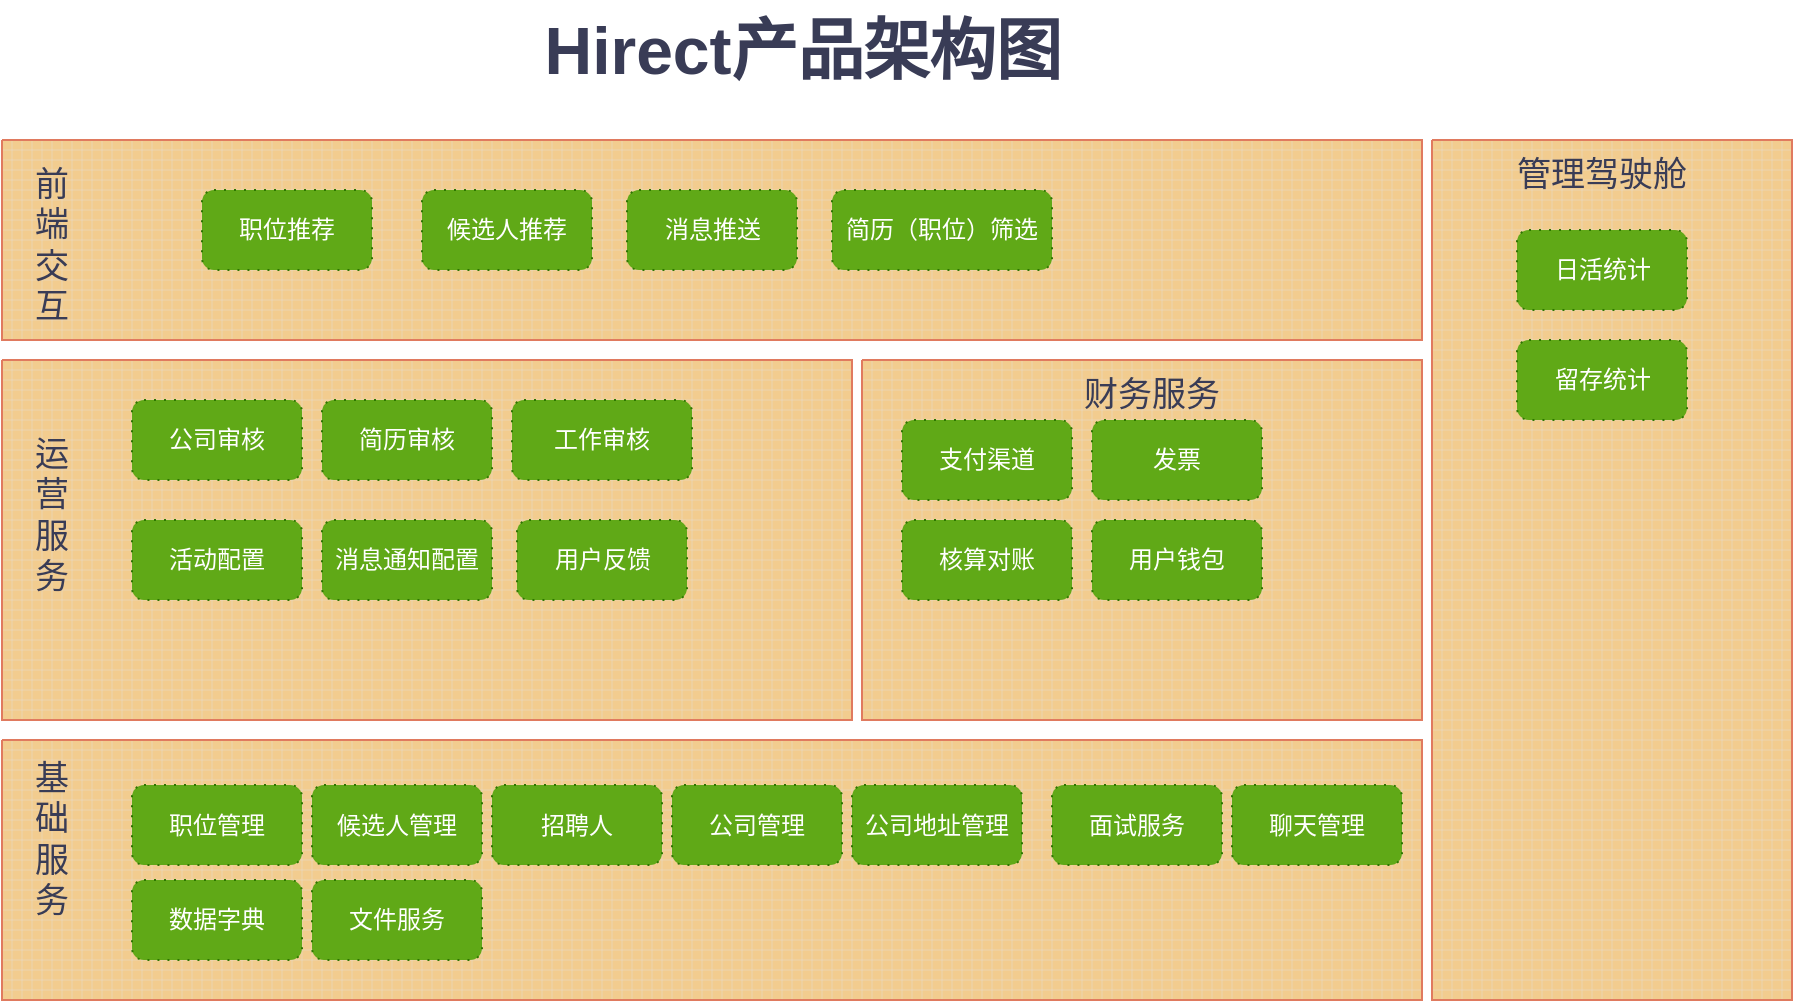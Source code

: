 <mxfile version="15.7.4" type="device" pages="6"><diagram id="dopssMWFK-HRIW3ABKTF" name="Page-1"><mxGraphModel dx="1041" dy="670" grid="1" gridSize="10" guides="1" tooltips="1" connect="1" arrows="1" fold="1" page="1" pageScale="1" pageWidth="827" pageHeight="1169" math="0" shadow="0"><root><mxCell id="0"/><mxCell id="1" parent="0"/><mxCell id="Ea0LZp79NRDBUapKS0Cv-1" value="Hirect产品架构图" style="text;html=1;align=center;verticalAlign=middle;resizable=0;points=[];autosize=1;fontSize=33;fontStyle=1;fontColor=#393C56;" vertex="1" parent="1"><mxGeometry x="472" y="616" width="270" height="50" as="geometry"/></mxCell><mxCell id="Ea0LZp79NRDBUapKS0Cv-2" value="" style="verticalLabelPosition=bottom;verticalAlign=top;html=1;shape=mxgraph.basic.patternFillRect;fillStyle=grid;step=5;fillStrokeWidth=0.2;fillStrokeColor=#dddddd;rounded=0;sketch=0;strokeColor=#E07A5F;fillColor=#F2CC8F;fontColor=#393C56;" vertex="1" parent="1"><mxGeometry x="207" y="686" width="710" height="100" as="geometry"/></mxCell><mxCell id="Ea0LZp79NRDBUapKS0Cv-3" value="前端交互" style="text;html=1;strokeColor=none;fillColor=none;align=center;verticalAlign=middle;whiteSpace=wrap;rounded=0;sketch=0;fontColor=#393C56;fontSize=17;" vertex="1" parent="1"><mxGeometry x="217" y="711" width="30" height="55" as="geometry"/></mxCell><mxCell id="Ea0LZp79NRDBUapKS0Cv-4" value="职位推荐" style="shape=ext;rounded=1;html=1;whiteSpace=wrap;dashed=1;dashPattern=1 4;sketch=0;strokeColor=#2D7600;fillColor=#60a917;fontColor=#ffffff;" vertex="1" parent="1"><mxGeometry x="307" y="711" width="85" height="40" as="geometry"/></mxCell><mxCell id="Ea0LZp79NRDBUapKS0Cv-5" value="候选人推荐" style="shape=ext;rounded=1;html=1;whiteSpace=wrap;dashed=1;dashPattern=1 4;sketch=0;strokeColor=#2D7600;fillColor=#60a917;fontColor=#ffffff;" vertex="1" parent="1"><mxGeometry x="417" y="711" width="85" height="40" as="geometry"/></mxCell><mxCell id="Ea0LZp79NRDBUapKS0Cv-6" value="消息推送" style="shape=ext;rounded=1;html=1;whiteSpace=wrap;dashed=1;dashPattern=1 4;sketch=0;strokeColor=#2D7600;fillColor=#60a917;fontColor=#ffffff;" vertex="1" parent="1"><mxGeometry x="519.5" y="711" width="85" height="40" as="geometry"/></mxCell><mxCell id="Ea0LZp79NRDBUapKS0Cv-7" value="" style="verticalLabelPosition=bottom;verticalAlign=top;html=1;shape=mxgraph.basic.patternFillRect;fillStyle=grid;step=5;fillStrokeWidth=0.2;fillStrokeColor=#dddddd;rounded=0;sketch=0;strokeColor=#E07A5F;fillColor=#F2CC8F;fontColor=#393C56;" vertex="1" parent="1"><mxGeometry x="207" y="986" width="710" height="130" as="geometry"/></mxCell><mxCell id="Ea0LZp79NRDBUapKS0Cv-8" value="基础服务" style="text;html=1;strokeColor=none;fillColor=none;align=center;verticalAlign=middle;whiteSpace=wrap;rounded=0;sketch=0;fontColor=#393C56;fontSize=17;" vertex="1" parent="1"><mxGeometry x="217" y="1008.5" width="30" height="55" as="geometry"/></mxCell><mxCell id="Ea0LZp79NRDBUapKS0Cv-9" value="" style="verticalLabelPosition=bottom;verticalAlign=top;html=1;shape=mxgraph.basic.patternFillRect;fillStyle=grid;step=5;fillStrokeWidth=0.2;fillStrokeColor=#dddddd;rounded=0;sketch=0;strokeColor=#E07A5F;fillColor=#F2CC8F;fontColor=#393C56;" vertex="1" parent="1"><mxGeometry x="207" y="796" width="425" height="180" as="geometry"/></mxCell><mxCell id="Ea0LZp79NRDBUapKS0Cv-10" value="职位管理" style="shape=ext;rounded=1;html=1;whiteSpace=wrap;dashed=1;dashPattern=1 4;sketch=0;strokeColor=#2D7600;fillColor=#60a917;fontColor=#ffffff;" vertex="1" parent="1"><mxGeometry x="272" y="1008.5" width="85" height="40" as="geometry"/></mxCell><mxCell id="Ea0LZp79NRDBUapKS0Cv-11" value="候选人管理" style="shape=ext;rounded=1;html=1;whiteSpace=wrap;dashed=1;dashPattern=1 4;sketch=0;strokeColor=#2D7600;fillColor=#60a917;fontColor=#ffffff;" vertex="1" parent="1"><mxGeometry x="362" y="1008.5" width="85" height="40" as="geometry"/></mxCell><mxCell id="Ea0LZp79NRDBUapKS0Cv-12" value="招聘人" style="shape=ext;rounded=1;html=1;whiteSpace=wrap;dashed=1;dashPattern=1 4;sketch=0;strokeColor=#2D7600;fillColor=#60a917;fontColor=#ffffff;" vertex="1" parent="1"><mxGeometry x="452" y="1008.5" width="85" height="40" as="geometry"/></mxCell><mxCell id="Ea0LZp79NRDBUapKS0Cv-13" value="公司管理" style="shape=ext;rounded=1;html=1;whiteSpace=wrap;dashed=1;dashPattern=1 4;sketch=0;strokeColor=#2D7600;fillColor=#60a917;fontColor=#ffffff;" vertex="1" parent="1"><mxGeometry x="542" y="1008.5" width="85" height="40" as="geometry"/></mxCell><mxCell id="Ea0LZp79NRDBUapKS0Cv-14" value="公司地址管理" style="shape=ext;rounded=1;html=1;whiteSpace=wrap;dashed=1;dashPattern=1 4;sketch=0;strokeColor=#2D7600;fillColor=#60a917;fontColor=#ffffff;" vertex="1" parent="1"><mxGeometry x="632" y="1008.5" width="85" height="40" as="geometry"/></mxCell><mxCell id="Ea0LZp79NRDBUapKS0Cv-15" value="运营服务" style="text;html=1;strokeColor=none;fillColor=none;align=center;verticalAlign=middle;whiteSpace=wrap;rounded=0;sketch=0;fontColor=#393C56;fontSize=17;" vertex="1" parent="1"><mxGeometry x="217" y="846" width="30" height="55" as="geometry"/></mxCell><mxCell id="Ea0LZp79NRDBUapKS0Cv-16" value="公司审核" style="shape=ext;rounded=1;html=1;whiteSpace=wrap;dashed=1;dashPattern=1 4;sketch=0;strokeColor=#2D7600;fillColor=#60a917;fontColor=#ffffff;" vertex="1" parent="1"><mxGeometry x="272" y="816" width="85" height="40" as="geometry"/></mxCell><mxCell id="Ea0LZp79NRDBUapKS0Cv-17" value="简历审核" style="shape=ext;rounded=1;html=1;whiteSpace=wrap;dashed=1;dashPattern=1 4;sketch=0;strokeColor=#2D7600;fillColor=#60a917;fontColor=#ffffff;" vertex="1" parent="1"><mxGeometry x="367" y="816" width="85" height="40" as="geometry"/></mxCell><mxCell id="Ea0LZp79NRDBUapKS0Cv-18" value="工作审核" style="shape=ext;rounded=1;html=1;whiteSpace=wrap;dashed=1;dashPattern=1 4;sketch=0;strokeColor=#2D7600;fillColor=#60a917;fontColor=#ffffff;" vertex="1" parent="1"><mxGeometry x="462" y="816" width="90" height="40" as="geometry"/></mxCell><mxCell id="Ea0LZp79NRDBUapKS0Cv-19" value="" style="verticalLabelPosition=bottom;verticalAlign=top;html=1;shape=mxgraph.basic.patternFillRect;fillStyle=grid;step=5;fillStrokeWidth=0.2;fillStrokeColor=#dddddd;rounded=0;sketch=0;strokeColor=#E07A5F;fillColor=#F2CC8F;fontColor=#393C56;" vertex="1" parent="1"><mxGeometry x="637" y="796" width="280" height="180" as="geometry"/></mxCell><mxCell id="Ea0LZp79NRDBUapKS0Cv-20" value="财务服务" style="text;html=1;strokeColor=none;fillColor=none;align=center;verticalAlign=middle;whiteSpace=wrap;rounded=0;sketch=0;fontColor=#393C56;fontSize=17;" vertex="1" parent="1"><mxGeometry x="742" y="786" width="80" height="55" as="geometry"/></mxCell><mxCell id="Ea0LZp79NRDBUapKS0Cv-21" value="支付渠道" style="shape=ext;rounded=1;html=1;whiteSpace=wrap;dashed=1;dashPattern=1 4;sketch=0;strokeColor=#2D7600;fillColor=#60a917;fontColor=#ffffff;" vertex="1" parent="1"><mxGeometry x="657" y="826" width="85" height="40" as="geometry"/></mxCell><mxCell id="Ea0LZp79NRDBUapKS0Cv-22" value="发票" style="shape=ext;rounded=1;html=1;whiteSpace=wrap;dashed=1;dashPattern=1 4;sketch=0;strokeColor=#2D7600;fillColor=#60a917;fontColor=#ffffff;" vertex="1" parent="1"><mxGeometry x="752" y="826" width="85" height="40" as="geometry"/></mxCell><mxCell id="Ea0LZp79NRDBUapKS0Cv-23" value="面试服务" style="shape=ext;rounded=1;html=1;whiteSpace=wrap;dashed=1;dashPattern=1 4;sketch=0;strokeColor=#2D7600;fillColor=#60a917;fontColor=#ffffff;" vertex="1" parent="1"><mxGeometry x="732" y="1008.5" width="85" height="40" as="geometry"/></mxCell><mxCell id="Ea0LZp79NRDBUapKS0Cv-24" value="聊天管理" style="shape=ext;rounded=1;html=1;whiteSpace=wrap;dashed=1;dashPattern=1 4;sketch=0;strokeColor=#2D7600;fillColor=#60a917;fontColor=#ffffff;" vertex="1" parent="1"><mxGeometry x="822" y="1008.5" width="85" height="40" as="geometry"/></mxCell><mxCell id="Ea0LZp79NRDBUapKS0Cv-25" value="活动配置" style="shape=ext;rounded=1;html=1;whiteSpace=wrap;dashed=1;dashPattern=1 4;sketch=0;strokeColor=#2D7600;fillColor=#60a917;fontColor=#ffffff;" vertex="1" parent="1"><mxGeometry x="272" y="876" width="85" height="40" as="geometry"/></mxCell><mxCell id="Ea0LZp79NRDBUapKS0Cv-26" value="数据字典" style="shape=ext;rounded=1;html=1;whiteSpace=wrap;dashed=1;dashPattern=1 4;sketch=0;strokeColor=#2D7600;fillColor=#60a917;fontColor=#ffffff;" vertex="1" parent="1"><mxGeometry x="272" y="1056" width="85" height="40" as="geometry"/></mxCell><mxCell id="Ea0LZp79NRDBUapKS0Cv-27" value="文件服务" style="shape=ext;rounded=1;html=1;whiteSpace=wrap;dashed=1;dashPattern=1 4;sketch=0;strokeColor=#2D7600;fillColor=#60a917;fontColor=#ffffff;" vertex="1" parent="1"><mxGeometry x="362" y="1056" width="85" height="40" as="geometry"/></mxCell><mxCell id="Ea0LZp79NRDBUapKS0Cv-28" value="消息通知配置" style="shape=ext;rounded=1;html=1;whiteSpace=wrap;dashed=1;dashPattern=1 4;sketch=0;strokeColor=#2D7600;fillColor=#60a917;fontColor=#ffffff;" vertex="1" parent="1"><mxGeometry x="367" y="876" width="85" height="40" as="geometry"/></mxCell><mxCell id="Ea0LZp79NRDBUapKS0Cv-29" value="" style="verticalLabelPosition=bottom;verticalAlign=top;html=1;shape=mxgraph.basic.patternFillRect;fillStyle=grid;step=5;fillStrokeWidth=0.2;fillStrokeColor=#dddddd;rounded=0;sketch=0;strokeColor=#E07A5F;fillColor=#F2CC8F;fontColor=#393C56;" vertex="1" parent="1"><mxGeometry x="922" y="686" width="180" height="430" as="geometry"/></mxCell><mxCell id="Ea0LZp79NRDBUapKS0Cv-30" value="管理驾驶舱" style="text;html=1;strokeColor=none;fillColor=none;align=center;verticalAlign=middle;whiteSpace=wrap;rounded=0;sketch=0;fontColor=#393C56;fontSize=17;" vertex="1" parent="1"><mxGeometry x="952" y="676" width="110" height="55" as="geometry"/></mxCell><mxCell id="Ea0LZp79NRDBUapKS0Cv-31" value="用户反馈" style="shape=ext;rounded=1;html=1;whiteSpace=wrap;dashed=1;dashPattern=1 4;sketch=0;strokeColor=#2D7600;fillColor=#60a917;fontColor=#ffffff;" vertex="1" parent="1"><mxGeometry x="464.5" y="876" width="85" height="40" as="geometry"/></mxCell><mxCell id="Ea0LZp79NRDBUapKS0Cv-32" value="日活统计" style="shape=ext;rounded=1;html=1;whiteSpace=wrap;dashed=1;dashPattern=1 4;sketch=0;strokeColor=#2D7600;fillColor=#60a917;fontColor=#ffffff;" vertex="1" parent="1"><mxGeometry x="964.5" y="731" width="85" height="40" as="geometry"/></mxCell><mxCell id="Ea0LZp79NRDBUapKS0Cv-33" value="留存统计" style="shape=ext;rounded=1;html=1;whiteSpace=wrap;dashed=1;dashPattern=1 4;sketch=0;strokeColor=#2D7600;fillColor=#60a917;fontColor=#ffffff;" vertex="1" parent="1"><mxGeometry x="964.5" y="786" width="85" height="40" as="geometry"/></mxCell><mxCell id="Ea0LZp79NRDBUapKS0Cv-34" value="核算对账" style="shape=ext;rounded=1;html=1;whiteSpace=wrap;dashed=1;dashPattern=1 4;sketch=0;strokeColor=#2D7600;fillColor=#60a917;fontColor=#ffffff;" vertex="1" parent="1"><mxGeometry x="657" y="876" width="85" height="40" as="geometry"/></mxCell><mxCell id="Ea0LZp79NRDBUapKS0Cv-35" value="用户钱包" style="shape=ext;rounded=1;html=1;whiteSpace=wrap;dashed=1;dashPattern=1 4;sketch=0;strokeColor=#2D7600;fillColor=#60a917;fontColor=#ffffff;" vertex="1" parent="1"><mxGeometry x="752" y="876" width="85" height="40" as="geometry"/></mxCell><mxCell id="Ea0LZp79NRDBUapKS0Cv-36" value="简历（职位）筛选" style="shape=ext;rounded=1;html=1;whiteSpace=wrap;dashed=1;dashPattern=1 4;sketch=0;strokeColor=#2D7600;fillColor=#60a917;fontColor=#ffffff;" vertex="1" parent="1"><mxGeometry x="622" y="711" width="110" height="40" as="geometry"/></mxCell></root></mxGraphModel></diagram><diagram name="应用架构图" id="_54tEI4fSBBiPbK5cd82"><mxGraphModel dx="1388" dy="893" grid="1" gridSize="10" guides="1" tooltips="1" connect="1" arrows="1" fold="1" page="1" pageScale="1" pageWidth="1169" pageHeight="827" background="#F1FAEE" math="0" shadow="0"><root><mxCell id="lHdu3mYI37mkTh3vWYG5-0"/><mxCell id="lHdu3mYI37mkTh3vWYG5-1" parent="lHdu3mYI37mkTh3vWYG5-0"/><mxCell id="lHdu3mYI37mkTh3vWYG5-4" value="前端展现" style="shape=step;perimeter=stepPerimeter;fixedSize=1;points=[];fillColor=#A8DADC;strokeColor=#457B9D;fontColor=#1D3557;" parent="lHdu3mYI37mkTh3vWYG5-1" vertex="1"><mxGeometry x="100" y="120" width="100" height="57" as="geometry"/></mxCell><mxCell id="lHdu3mYI37mkTh3vWYG5-5" value="服务层" style="shape=step;perimeter=stepPerimeter;fixedSize=1;points=[];fillColor=#A8DADC;strokeColor=#457B9D;fontColor=#1D3557;size=20;" parent="lHdu3mYI37mkTh3vWYG5-1" vertex="1"><mxGeometry x="95" y="405.5" width="100" height="57" as="geometry"/></mxCell><mxCell id="lHdu3mYI37mkTh3vWYG5-6" value="数据层" style="shape=step;perimeter=stepPerimeter;fixedSize=1;points=[];fillColor=#A8DADC;strokeColor=#457B9D;fontColor=#1D3557;" parent="lHdu3mYI37mkTh3vWYG5-1" vertex="1"><mxGeometry x="95" y="690" width="100" height="57" as="geometry"/></mxCell><mxCell id="lHdu3mYI37mkTh3vWYG5-19" value="" style="shape=ext;rounded=1;html=1;whiteSpace=wrap;dashed=1;dashPattern=1 4;sketch=0;strokeColor=#457B9D;fillColor=#A8DADC;fontSize=18;fontColor=#1D3557;" parent="lHdu3mYI37mkTh3vWYG5-1" vertex="1"><mxGeometry x="210" y="110" width="660" height="100" as="geometry"/></mxCell><mxCell id="lHdu3mYI37mkTh3vWYG5-20" value="后台运营管理系统&lt;br style=&quot;font-size: 12px&quot;&gt;（html5、Vue）" style="rounded=1;whiteSpace=wrap;html=1;sketch=0;strokeColor=#d79b00;fillColor=#D5E8D4;fontSize=12;" parent="lHdu3mYI37mkTh3vWYG5-1" vertex="1"><mxGeometry x="260" y="130" width="140" height="60" as="geometry"/></mxCell><mxCell id="lHdu3mYI37mkTh3vWYG5-21" value="APP（招聘端、求职端）&lt;br style=&quot;font-size: 12px&quot;&gt;(andriod、ios)" style="rounded=1;whiteSpace=wrap;html=1;sketch=0;strokeColor=#82b366;fillColor=#d5e8d4;fontSize=12;" parent="lHdu3mYI37mkTh3vWYG5-1" vertex="1"><mxGeometry x="450" y="130" width="140" height="60" as="geometry"/></mxCell><mxCell id="lHdu3mYI37mkTh3vWYG5-22" value="招聘端&lt;br&gt;（html5、Vue）" style="rounded=1;whiteSpace=wrap;html=1;sketch=0;strokeColor=#d79b00;fillColor=#ffe6cc;fontSize=12;" parent="lHdu3mYI37mkTh3vWYG5-1" vertex="1"><mxGeometry x="640" y="130" width="140" height="60" as="geometry"/></mxCell><mxCell id="lHdu3mYI37mkTh3vWYG5-23" value="" style="shape=ext;rounded=1;html=1;whiteSpace=wrap;dashed=1;dashPattern=1 4;sketch=0;strokeColor=#457B9D;fillColor=#A8DADC;fontSize=18;fontColor=#1D3557;" parent="lHdu3mYI37mkTh3vWYG5-1" vertex="1"><mxGeometry x="200" y="220" width="700" height="450" as="geometry"/></mxCell><mxCell id="lHdu3mYI37mkTh3vWYG5-28" value="" style="verticalLabelPosition=bottom;verticalAlign=top;html=1;shape=mxgraph.basic.patternFillRect;fillStyle=diag;step=5;fillStrokeWidth=0.2;fillStrokeColor=#dddddd;rounded=0;sketch=0;strokeColor=#666666;fillColor=#f5f5f5;fontSize=18;fontColor=#333333;" parent="lHdu3mYI37mkTh3vWYG5-1" vertex="1"><mxGeometry x="240" y="238.5" width="150" height="321.5" as="geometry"/></mxCell><mxCell id="lHdu3mYI37mkTh3vWYG5-29" value="监控" style="text;strokeColor=none;fillColor=none;html=1;fontSize=15;fontStyle=1;verticalAlign=middle;align=center;rounded=0;sketch=0;" parent="lHdu3mYI37mkTh3vWYG5-1" vertex="1"><mxGeometry x="260" y="230" width="100" height="40" as="geometry"/></mxCell><mxCell id="lHdu3mYI37mkTh3vWYG5-30" value="" style="verticalLabelPosition=bottom;verticalAlign=top;html=1;shape=mxgraph.basic.patternFillRect;fillStyle=diag;step=5;fillStrokeWidth=0.2;fillStrokeColor=#dddddd;rounded=0;sketch=0;strokeColor=#666666;fillColor=#f5f5f5;fontSize=18;fontColor=#333333;" parent="lHdu3mYI37mkTh3vWYG5-1" vertex="1"><mxGeometry x="752.5" y="245" width="115" height="255" as="geometry"/></mxCell><mxCell id="lHdu3mYI37mkTh3vWYG5-31" value="服务治理" style="text;strokeColor=none;fillColor=none;html=1;fontSize=15;fontStyle=1;verticalAlign=middle;align=center;rounded=0;sketch=0;" parent="lHdu3mYI37mkTh3vWYG5-1" vertex="1"><mxGeometry x="762.5" y="235" width="100" height="40" as="geometry"/></mxCell><mxCell id="lHdu3mYI37mkTh3vWYG5-32" value="" style="verticalLabelPosition=bottom;verticalAlign=top;html=1;shape=mxgraph.basic.patternFillRect;fillStyle=diag;step=5;fillStrokeWidth=0.2;fillStrokeColor=#dddddd;rounded=0;sketch=0;strokeColor=#666666;fillColor=#f5f5f5;fontSize=18;fontColor=#333333;" parent="lHdu3mYI37mkTh3vWYG5-1" vertex="1"><mxGeometry x="400" y="238.5" width="340" height="50" as="geometry"/></mxCell><mxCell id="lHdu3mYI37mkTh3vWYG5-33" value="skywalking&lt;br&gt;链路追踪" style="rounded=1;whiteSpace=wrap;html=1;sketch=0;strokeColor=#82b366;fillColor=#d5e8d4;fontSize=12;" parent="lHdu3mYI37mkTh3vWYG5-1" vertex="1"><mxGeometry x="270" y="270" width="80" height="40" as="geometry"/></mxCell><mxCell id="lHdu3mYI37mkTh3vWYG5-34" value="spring admin&lt;br&gt;集群监控" style="rounded=1;whiteSpace=wrap;html=1;sketch=0;strokeColor=#82b366;fillColor=#d5e8d4;fontSize=12;" parent="lHdu3mYI37mkTh3vWYG5-1" vertex="1"><mxGeometry x="270" y="320" width="80" height="40" as="geometry"/></mxCell><mxCell id="lHdu3mYI37mkTh3vWYG5-35" value="Hystrix&lt;br&gt;熔断限流保护" style="rounded=1;whiteSpace=wrap;html=1;sketch=0;strokeColor=#d79b00;fillColor=#D5E8D4;fontSize=12;" parent="lHdu3mYI37mkTh3vWYG5-1" vertex="1"><mxGeometry x="270" y="368.5" width="80" height="40" as="geometry"/></mxCell><mxCell id="lHdu3mYI37mkTh3vWYG5-37" value="Prometheus&#10;性能监控告警" style="rounded=1;whiteSpace=wrap;sketch=0;strokeColor=#d79b00;fillColor=#D5E8D4;fontSize=12;" parent="lHdu3mYI37mkTh3vWYG5-1" vertex="1"><mxGeometry x="270" y="414" width="80" height="40" as="geometry"/></mxCell><mxCell id="lHdu3mYI37mkTh3vWYG5-38" value="API Gateway" style="rounded=1;whiteSpace=wrap;html=1;sketch=0;strokeColor=#82b366;fillColor=#d5e8d4;fontSize=12;" parent="lHdu3mYI37mkTh3vWYG5-1" vertex="1"><mxGeometry x="430" y="243.5" width="80" height="40" as="geometry"/></mxCell><mxCell id="lHdu3mYI37mkTh3vWYG5-39" value="API Gateway" style="rounded=1;whiteSpace=wrap;html=1;sketch=0;strokeColor=#82b366;fillColor=#d5e8d4;fontSize=12;" parent="lHdu3mYI37mkTh3vWYG5-1" vertex="1"><mxGeometry x="530" y="243.5" width="80" height="40" as="geometry"/></mxCell><mxCell id="lHdu3mYI37mkTh3vWYG5-40" value="Eureka&lt;br&gt;服务发现" style="rounded=1;whiteSpace=wrap;html=1;sketch=0;strokeColor=#82b366;fillColor=#d5e8d4;fontSize=12;" parent="lHdu3mYI37mkTh3vWYG5-1" vertex="1"><mxGeometry x="772.5" y="280" width="80" height="40" as="geometry"/></mxCell><mxCell id="lHdu3mYI37mkTh3vWYG5-41" value="nacos" style="rounded=1;whiteSpace=wrap;sketch=0;strokeColor=#d79b00;fillColor=#D5E8D4;fontSize=12;" parent="lHdu3mYI37mkTh3vWYG5-1" vertex="1"><mxGeometry x="772.5" y="336.5" width="80" height="40" as="geometry"/></mxCell><mxCell id="lHdu3mYI37mkTh3vWYG5-42" value="" style="verticalLabelPosition=bottom;verticalAlign=top;html=1;shape=mxgraph.basic.patternFillRect;fillStyle=diag;step=5;fillStrokeWidth=0.2;fillStrokeColor=#dddddd;rounded=0;sketch=0;strokeColor=#666666;fillColor=#f5f5f5;fontSize=18;fontColor=#333333;" parent="lHdu3mYI37mkTh3vWYG5-1" vertex="1"><mxGeometry x="400" y="297" width="340" height="263" as="geometry"/></mxCell><mxCell id="lHdu3mYI37mkTh3vWYG5-43" value="业务集群" style="text;strokeColor=none;fillColor=none;html=1;fontSize=15;fontStyle=1;verticalAlign=middle;align=center;rounded=0;sketch=0;" parent="lHdu3mYI37mkTh3vWYG5-1" vertex="1"><mxGeometry x="520" y="288.5" width="100" height="40" as="geometry"/></mxCell><mxCell id="lHdu3mYI37mkTh3vWYG5-44" value="工作" style="rounded=1;whiteSpace=wrap;html=1;sketch=0;strokeColor=#82b366;fillColor=#d5e8d4;fontSize=12;" parent="lHdu3mYI37mkTh3vWYG5-1" vertex="1"><mxGeometry x="410" y="320" width="80" height="40" as="geometry"/></mxCell><mxCell id="lHdu3mYI37mkTh3vWYG5-45" value="财务" style="rounded=1;whiteSpace=wrap;html=1;sketch=0;strokeColor=#82b366;fillColor=#d5e8d4;fontSize=12;" parent="lHdu3mYI37mkTh3vWYG5-1" vertex="1"><mxGeometry x="497" y="320" width="73" height="41.5" as="geometry"/></mxCell><mxCell id="lHdu3mYI37mkTh3vWYG5-46" value="简历" style="rounded=1;whiteSpace=wrap;html=1;sketch=0;strokeColor=#82b366;fillColor=#d5e8d4;fontSize=12;" parent="lHdu3mYI37mkTh3vWYG5-1" vertex="1"><mxGeometry x="410" y="371.5" width="80" height="40" as="geometry"/></mxCell><mxCell id="lHdu3mYI37mkTh3vWYG5-47" value="聊天" style="rounded=1;whiteSpace=wrap;html=1;sketch=0;strokeColor=#d79b00;fillColor=#D5E8D4;fontSize=12;" parent="lHdu3mYI37mkTh3vWYG5-1" vertex="1"><mxGeometry x="500" y="371.5" width="70" height="40" as="geometry"/></mxCell><mxCell id="lHdu3mYI37mkTh3vWYG5-48" value="" style="verticalLabelPosition=bottom;verticalAlign=top;html=1;shape=mxgraph.basic.patternFillRect;fillStyle=diag;step=5;fillStrokeWidth=0.2;fillStrokeColor=#dddddd;rounded=0;sketch=0;strokeColor=#666666;fillColor=#f5f5f5;fontSize=18;fontColor=#333333;" parent="lHdu3mYI37mkTh3vWYG5-1" vertex="1"><mxGeometry x="235" y="570" width="610" height="90" as="geometry"/></mxCell><mxCell id="lHdu3mYI37mkTh3vWYG5-49" value="Rocket MQ" style="rounded=1;whiteSpace=wrap;html=1;sketch=0;strokeColor=#82b366;fillColor=#d5e8d4;fontSize=12;" parent="lHdu3mYI37mkTh3vWYG5-1" vertex="1"><mxGeometry x="245" y="580" width="80" height="30" as="geometry"/></mxCell><mxCell id="lHdu3mYI37mkTh3vWYG5-50" value="Canal" style="rounded=1;whiteSpace=wrap;html=1;sketch=0;strokeColor=#82b366;fillColor=#d5e8d4;fontSize=12;" parent="lHdu3mYI37mkTh3vWYG5-1" vertex="1"><mxGeometry x="335" y="580" width="80" height="30" as="geometry"/></mxCell><mxCell id="lHdu3mYI37mkTh3vWYG5-51" value="XXL Job" style="rounded=1;whiteSpace=wrap;html=1;sketch=0;strokeColor=#82b366;fillColor=#d5e8d4;fontSize=12;" parent="lHdu3mYI37mkTh3vWYG5-1" vertex="1"><mxGeometry x="425" y="580" width="80" height="30" as="geometry"/></mxCell><mxCell id="lHdu3mYI37mkTh3vWYG5-53" value="推荐" style="rounded=1;whiteSpace=wrap;html=1;sketch=0;strokeColor=#82b366;fillColor=#d5e8d4;fontSize=12;" parent="lHdu3mYI37mkTh3vWYG5-1" vertex="1"><mxGeometry x="410" y="421.5" width="80" height="40" as="geometry"/></mxCell><mxCell id="lHdu3mYI37mkTh3vWYG5-54" value="活动" style="rounded=1;whiteSpace=wrap;html=1;sketch=0;strokeColor=#d79b00;fillColor=#ffe6cc;fontSize=12;" parent="lHdu3mYI37mkTh3vWYG5-1" vertex="1"><mxGeometry x="500" y="421.5" width="70" height="40" as="geometry"/></mxCell><mxCell id="lHdu3mYI37mkTh3vWYG5-55" value="人员" style="rounded=1;whiteSpace=wrap;html=1;sketch=0;strokeColor=#82b366;fillColor=#d5e8d4;fontSize=12;" parent="lHdu3mYI37mkTh3vWYG5-1" vertex="1"><mxGeometry x="575" y="320" width="65" height="41.5" as="geometry"/></mxCell><mxCell id="lHdu3mYI37mkTh3vWYG5-57" value="SSO" style="rounded=1;whiteSpace=wrap;html=1;sketch=0;strokeColor=#82b366;fillColor=#d5e8d4;fontSize=12;" parent="lHdu3mYI37mkTh3vWYG5-1" vertex="1"><mxGeometry x="520" y="580" width="70" height="30" as="geometry"/></mxCell><mxCell id="lHdu3mYI37mkTh3vWYG5-58" value="权限" style="rounded=1;whiteSpace=wrap;html=1;sketch=0;strokeColor=#d79b00;fillColor=#ffe6cc;fontSize=12;" parent="lHdu3mYI37mkTh3vWYG5-1" vertex="1"><mxGeometry x="600" y="580" width="60" height="30" as="geometry"/></mxCell><mxCell id="lHdu3mYI37mkTh3vWYG5-60" value="面试" style="rounded=1;whiteSpace=wrap;html=1;sketch=0;strokeColor=#d79b00;fillColor=#ffe6cc;fontSize=12;" parent="lHdu3mYI37mkTh3vWYG5-1" vertex="1"><mxGeometry x="575" y="371.5" width="65" height="40" as="geometry"/></mxCell><mxCell id="lHdu3mYI37mkTh3vWYG5-61" value="archely sql管理平台" style="rounded=1;whiteSpace=wrap;html=1;sketch=0;strokeColor=#d79b00;fillColor=#D5E8D4;fontSize=12;" parent="lHdu3mYI37mkTh3vWYG5-1" vertex="1"><mxGeometry x="245" y="620" width="80" height="30" as="geometry"/></mxCell><mxCell id="lHdu3mYI37mkTh3vWYG5-62" value="ELK" style="rounded=1;whiteSpace=wrap;html=1;sketch=0;strokeColor=#d79b00;fillColor=#D5E8D4;fontSize=12;" parent="lHdu3mYI37mkTh3vWYG5-1" vertex="1"><mxGeometry x="335" y="620" width="80" height="30" as="geometry"/></mxCell><mxCell id="lHdu3mYI37mkTh3vWYG5-63" value="API平台" style="rounded=1;whiteSpace=wrap;html=1;sketch=0;strokeColor=#d79b00;fillColor=#ffe6cc;fontSize=12;" parent="lHdu3mYI37mkTh3vWYG5-1" vertex="1"><mxGeometry x="425" y="620" width="80" height="30" as="geometry"/></mxCell><mxCell id="lHdu3mYI37mkTh3vWYG5-64" value="自动化测试" style="rounded=1;whiteSpace=wrap;html=1;sketch=0;strokeColor=#d79b00;fillColor=#D5E8D4;fontSize=12;" parent="lHdu3mYI37mkTh3vWYG5-1" vertex="1"><mxGeometry x="515" y="620" width="80" height="30" as="geometry"/></mxCell><mxCell id="lHdu3mYI37mkTh3vWYG5-65" value="自动化部署pipe line" style="rounded=1;whiteSpace=wrap;html=1;sketch=0;strokeColor=#d79b00;fillColor=#D5E8D4;fontSize=12;" parent="lHdu3mYI37mkTh3vWYG5-1" vertex="1"><mxGeometry x="605" y="620" width="120" height="30" as="geometry"/></mxCell><mxCell id="lHdu3mYI37mkTh3vWYG5-66" value="" style="shape=ext;rounded=1;html=1;whiteSpace=wrap;dashed=1;dashPattern=1 4;sketch=0;strokeColor=#457B9D;fillColor=#A8DADC;fontSize=18;fontColor=#1D3557;" parent="lHdu3mYI37mkTh3vWYG5-1" vertex="1"><mxGeometry x="205" y="680" width="660" height="90" as="geometry"/></mxCell><mxCell id="lHdu3mYI37mkTh3vWYG5-69" value="Mysql" style="shape=datastore;whiteSpace=wrap;html=1;rounded=0;sketch=0;strokeColor=#82b366;fillColor=#d5e8d4;fontSize=12;" parent="lHdu3mYI37mkTh3vWYG5-1" vertex="1"><mxGeometry x="275" y="695" width="60" height="60" as="geometry"/></mxCell><mxCell id="lHdu3mYI37mkTh3vWYG5-70" value="Redis" style="shape=datastore;whiteSpace=wrap;html=1;rounded=0;sketch=0;strokeColor=#82b366;fillColor=#d5e8d4;fontSize=12;" parent="lHdu3mYI37mkTh3vWYG5-1" vertex="1"><mxGeometry x="385" y="695" width="60" height="60" as="geometry"/></mxCell><mxCell id="lHdu3mYI37mkTh3vWYG5-71" value="Hbase" style="shape=datastore;whiteSpace=wrap;html=1;rounded=0;sketch=0;strokeColor=#d79b00;fillColor=#ffe6cc;fontSize=12;" parent="lHdu3mYI37mkTh3vWYG5-1" vertex="1"><mxGeometry x="485" y="695" width="60" height="60" as="geometry"/></mxCell><mxCell id="lHdu3mYI37mkTh3vWYG5-72" value="Elastic Search" style="shape=datastore;whiteSpace=wrap;rounded=0;sketch=0;strokeColor=#82b366;fillColor=#d5e8d4;fontSize=12;" parent="lHdu3mYI37mkTh3vWYG5-1" vertex="1"><mxGeometry x="580" y="695" width="60" height="60" as="geometry"/></mxCell><mxCell id="lHdu3mYI37mkTh3vWYG5-73" value="Git代码仓库" style="rounded=1;whiteSpace=wrap;html=1;sketch=0;strokeColor=#82b366;fillColor=#d5e8d4;fontSize=12;" parent="lHdu3mYI37mkTh3vWYG5-1" vertex="1"><mxGeometry x="735" y="620" width="80" height="30" as="geometry"/></mxCell><mxCell id="lHdu3mYI37mkTh3vWYG5-74" value="Maven仓库" style="rounded=1;whiteSpace=wrap;html=1;sketch=0;strokeColor=#82b366;fillColor=#d5e8d4;fontSize=12;" parent="lHdu3mYI37mkTh3vWYG5-1" vertex="1"><mxGeometry x="745" y="580" width="80" height="30" as="geometry"/></mxCell><mxCell id="lHdu3mYI37mkTh3vWYG5-75" value="S3" style="rounded=1;whiteSpace=wrap;html=1;sketch=0;strokeColor=#82b366;fillColor=#d5e8d4;fontSize=12;" parent="lHdu3mYI37mkTh3vWYG5-1" vertex="1"><mxGeometry x="675" y="580" width="60" height="30" as="geometry"/></mxCell><mxCell id="lHdu3mYI37mkTh3vWYG5-77" value="数据字典" style="rounded=1;whiteSpace=wrap;html=1;sketch=0;strokeColor=#82b366;fillColor=#d5e8d4;fontSize=12;" parent="lHdu3mYI37mkTh3vWYG5-1" vertex="1"><mxGeometry x="575" y="421.5" width="65" height="40" as="geometry"/></mxCell><mxCell id="lHdu3mYI37mkTh3vWYG5-78" value="会员服务" style="rounded=1;whiteSpace=wrap;html=1;sketch=0;strokeColor=#d79b00;fillColor=#ffe6cc;fontSize=12;" parent="lHdu3mYI37mkTh3vWYG5-1" vertex="1"><mxGeometry x="650" y="320" width="65" height="41.5" as="geometry"/></mxCell><mxCell id="lHdu3mYI37mkTh3vWYG5-79" value="文件管理" style="rounded=1;whiteSpace=wrap;html=1;sketch=0;strokeColor=#d79b00;fillColor=#D5E8D4;fontSize=12;" parent="lHdu3mYI37mkTh3vWYG5-1" vertex="1"><mxGeometry x="650" y="371.5" width="65" height="40" as="geometry"/></mxCell><mxCell id="X76LGTowjuMupEBBxelb-0" value="&lt;span style=&quot;color: rgb(57 , 60 , 86)&quot;&gt;Hirect&lt;/span&gt;应用架构图" style="text;html=1;align=center;verticalAlign=middle;resizable=0;points=[];autosize=1;fontSize=33;fontColor=#1D3557;fontStyle=1" parent="lHdu3mYI37mkTh3vWYG5-1" vertex="1"><mxGeometry x="345" y="50" width="270" height="50" as="geometry"/></mxCell><mxCell id="BmDjsOPE3M2NMgiRuJ8V-0" value="Clickhouse" style="shape=datastore;whiteSpace=wrap;html=1;rounded=0;sketch=0;strokeColor=#d79b00;fillColor=#D5E8D4;fontSize=12;" parent="lHdu3mYI37mkTh3vWYG5-1" vertex="1"><mxGeometry x="665" y="695" width="60" height="60" as="geometry"/></mxCell><mxCell id="BmDjsOPE3M2NMgiRuJ8V-1" value="DynamicDB" style="shape=datastore;whiteSpace=wrap;html=1;rounded=0;sketch=0;strokeColor=#d79b00;fillColor=#D5E8D4;fontSize=12;" parent="lHdu3mYI37mkTh3vWYG5-1" vertex="1"><mxGeometry x="752.5" y="695" width="52.5" height="60" as="geometry"/></mxCell><mxCell id="VkVqfKbdPrr0raq9Lxoh-0" value="Portainer" style="rounded=1;whiteSpace=wrap;sketch=0;strokeColor=#d79b00;fillColor=#D5E8D4;fontSize=12;" vertex="1" parent="lHdu3mYI37mkTh3vWYG5-1"><mxGeometry x="270" y="462.5" width="80" height="40" as="geometry"/></mxCell><mxCell id="VkVqfKbdPrr0raq9Lxoh-3" value="zabbix监控" style="rounded=1;whiteSpace=wrap;sketch=0;strokeColor=#d79b00;fillColor=#D5E8D4;fontSize=12;" vertex="1" parent="lHdu3mYI37mkTh3vWYG5-1"><mxGeometry x="270" y="510" width="80" height="40" as="geometry"/></mxCell><mxCell id="VkVqfKbdPrr0raq9Lxoh-4" value="公司" style="rounded=1;whiteSpace=wrap;html=1;sketch=0;strokeColor=#82b366;fillColor=#d5e8d4;fontSize=12;" vertex="1" parent="lHdu3mYI37mkTh3vWYG5-1"><mxGeometry x="410" y="471.5" width="80" height="40" as="geometry"/></mxCell><mxCell id="VkVqfKbdPrr0raq9Lxoh-5" value="定时任务" style="rounded=1;whiteSpace=wrap;html=1;sketch=0;strokeColor=#82b366;fillColor=#d5e8d4;fontSize=12;" vertex="1" parent="lHdu3mYI37mkTh3vWYG5-1"><mxGeometry x="497" y="471.5" width="73" height="40" as="geometry"/></mxCell><mxCell id="VkVqfKbdPrr0raq9Lxoh-8" value="用户" style="rounded=1;whiteSpace=wrap;html=1;sketch=0;strokeColor=#82b366;fillColor=#d5e8d4;fontSize=12;" vertex="1" parent="lHdu3mYI37mkTh3vWYG5-1"><mxGeometry x="575" y="471.5" width="65" height="40" as="geometry"/></mxCell><mxCell id="VkVqfKbdPrr0raq9Lxoh-10" value="版本管理" style="rounded=1;whiteSpace=wrap;html=1;sketch=0;strokeColor=#d79b00;fillColor=#D5E8D4;fontSize=12;" vertex="1" parent="lHdu3mYI37mkTh3vWYG5-1"><mxGeometry x="650" y="421.5" width="65" height="40" as="geometry"/></mxCell><mxCell id="VkVqfKbdPrr0raq9Lxoh-11" value="支付" style="rounded=1;whiteSpace=wrap;html=1;sketch=0;strokeColor=#d79b00;fillColor=#ffe6cc;fontSize=12;" vertex="1" parent="lHdu3mYI37mkTh3vWYG5-1"><mxGeometry x="650" y="471.5" width="65" height="40" as="geometry"/></mxCell><mxCell id="VkVqfKbdPrr0raq9Lxoh-12" value="推送" style="rounded=1;whiteSpace=wrap;html=1;sketch=0;strokeColor=#82b366;fillColor=#d5e8d4;fontSize=12;" vertex="1" parent="lHdu3mYI37mkTh3vWYG5-1"><mxGeometry x="410" y="520" width="80" height="40" as="geometry"/></mxCell><mxCell id="VkVqfKbdPrr0raq9Lxoh-14" value="求职&lt;span style=&quot;color: rgba(0 , 0 , 0 , 0) ; font-family: monospace ; font-size: 0px&quot;&gt;%3CmxGraphModel%3E%3Croot%3E%3CmxCell%20id%3D%220%22%2F%3E%3CmxCell%20id%3D%221%22%20parent%3D%220%22%2F%3E%3CmxCell%20id%3D%222%22%20value%3D%22%E6%8E%A8%E9%80%81%22%20style%3D%22rounded%3D1%3BwhiteSpace%3Dwrap%3Bhtml%3D1%3Bsketch%3D0%3BstrokeColor%3D%2382b366%3BfillColor%3D%23d5e8d4%3BfontSize%3D12%3B%22%20vertex%3D%221%22%20parent%3D%221%22%3E%3CmxGeometry%20x%3D%22410%22%20y%3D%22520%22%20width%3D%2280%22%20height%3D%2240%22%20as%3D%22geometry%22%2F%3E%3C%2FmxCell%3E%3C%2Froot%3E%3C%2FmxGraphModel%3E&lt;/span&gt;" style="rounded=1;whiteSpace=wrap;html=1;sketch=0;strokeColor=#82b366;fillColor=#d5e8d4;fontSize=12;" vertex="1" parent="lHdu3mYI37mkTh3vWYG5-1"><mxGeometry x="493.5" y="520" width="76.5" height="40" as="geometry"/></mxCell><mxCell id="VkVqfKbdPrr0raq9Lxoh-16" value="招聘" style="rounded=1;whiteSpace=wrap;html=1;sketch=0;strokeColor=#82b366;fillColor=#d5e8d4;fontSize=12;" vertex="1" parent="lHdu3mYI37mkTh3vWYG5-1"><mxGeometry x="573.5" y="520" width="66.5" height="40" as="geometry"/></mxCell><mxCell id="VkVqfKbdPrr0raq9Lxoh-17" value="搜索" style="rounded=1;whiteSpace=wrap;html=1;sketch=0;strokeColor=#82b366;fillColor=#d5e8d4;fontSize=12;" vertex="1" parent="lHdu3mYI37mkTh3vWYG5-1"><mxGeometry x="650" y="520" width="70" height="40" as="geometry"/></mxCell><mxCell id="VkVqfKbdPrr0raq9Lxoh-18" value="API Gateway" style="rounded=1;whiteSpace=wrap;html=1;sketch=0;strokeColor=#82b366;fillColor=#d5e8d4;fontSize=12;" vertex="1" parent="lHdu3mYI37mkTh3vWYG5-1"><mxGeometry x="625" y="243.5" width="80" height="40" as="geometry"/></mxCell></root></mxGraphModel></diagram><diagram name="部署架构图" id="3iEGkO4iIJtp8Fsds12Q"><mxGraphModel dx="1041" dy="670" grid="1" gridSize="10" guides="1" tooltips="1" connect="1" arrows="1" fold="1" page="1" pageScale="1" pageWidth="1169" pageHeight="827" background="#B0E3E6" math="0" shadow="0"><root><mxCell id="3KcHdMglUNGX-gL5LaF7-0"/><mxCell id="3KcHdMglUNGX-gL5LaF7-1" parent="3KcHdMglUNGX-gL5LaF7-0"/><mxCell id="r5sgoTsYWSwis8hkpFZx-0" value="" style="shape=ext;rounded=1;html=1;whiteSpace=wrap;dashed=1;dashPattern=1 4;sketch=0;strokeColor=#FFFFFF;fillColor=#F08E81;fontSize=17;fontColor=#1A1A1A;" parent="3KcHdMglUNGX-gL5LaF7-1" vertex="1"><mxGeometry x="230" y="130" width="240" height="110" as="geometry"/></mxCell><mxCell id="el0-M30grbJFVVw7flbD-0" value="App&lt;br&gt;(ios/andriod)" style="rounded=0;whiteSpace=wrap;html=1;sketch=0;strokeColor=#82b366;fillColor=#d5e8d4;fontSize=12;" parent="3KcHdMglUNGX-gL5LaF7-1" vertex="1"><mxGeometry x="250" y="170" width="110" height="50" as="geometry"/></mxCell><mxCell id="el0-M30grbJFVVw7flbD-1" value="US" style="text;html=1;strokeColor=none;fillColor=none;align=center;verticalAlign=middle;whiteSpace=wrap;rounded=0;sketch=0;fontSize=17;fontColor=#1A1A1A;fontStyle=1" parent="3KcHdMglUNGX-gL5LaF7-1" vertex="1"><mxGeometry x="320" y="140" width="40" height="20" as="geometry"/></mxCell><mxCell id="el0-M30grbJFVVw7flbD-2" value="Web&lt;br&gt;(H5)" style="rounded=0;whiteSpace=wrap;html=1;sketch=0;strokeColor=#82b366;fillColor=#d5e8d4;fontSize=12;" parent="3KcHdMglUNGX-gL5LaF7-1" vertex="1"><mxGeometry x="370" y="170" width="80" height="50" as="geometry"/></mxCell><mxCell id="el0-M30grbJFVVw7flbD-3" value="" style="shape=ext;rounded=1;html=1;whiteSpace=wrap;dashed=1;dashPattern=1 4;sketch=0;strokeColor=#FFFFFF;fillColor=#F08E81;fontSize=17;fontColor=#1A1A1A;" parent="3KcHdMglUNGX-gL5LaF7-1" vertex="1"><mxGeometry x="750" y="130" width="240" height="110" as="geometry"/></mxCell><mxCell id="el0-M30grbJFVVw7flbD-4" value="App&lt;br&gt;(ios/andriod)" style="rounded=0;whiteSpace=wrap;html=1;sketch=0;strokeColor=#82b366;fillColor=#d5e8d4;fontSize=12;" parent="3KcHdMglUNGX-gL5LaF7-1" vertex="1"><mxGeometry x="770" y="170" width="110" height="50" as="geometry"/></mxCell><mxCell id="el0-M30grbJFVVw7flbD-5" value="IN" style="text;html=1;strokeColor=none;fillColor=none;align=center;verticalAlign=middle;whiteSpace=wrap;rounded=0;sketch=0;fontSize=17;fontColor=#1A1A1A;fontStyle=1" parent="3KcHdMglUNGX-gL5LaF7-1" vertex="1"><mxGeometry x="840" y="140" width="40" height="20" as="geometry"/></mxCell><mxCell id="el0-M30grbJFVVw7flbD-6" value="Web&lt;br&gt;(H5)" style="rounded=0;whiteSpace=wrap;html=1;sketch=0;strokeColor=#82b366;fillColor=#d5e8d4;fontSize=12;" parent="3KcHdMglUNGX-gL5LaF7-1" vertex="1"><mxGeometry x="890" y="170" width="80" height="50" as="geometry"/></mxCell><mxCell id="el0-M30grbJFVVw7flbD-7" value="" style="shape=ext;rounded=1;html=1;whiteSpace=wrap;dashed=1;dashPattern=1 4;sketch=0;strokeColor=#FFFFFF;fillColor=#F08E81;fontSize=17;fontColor=#1A1A1A;" parent="3KcHdMglUNGX-gL5LaF7-1" vertex="1"><mxGeometry x="490" y="130" width="240" height="110" as="geometry"/></mxCell><mxCell id="el0-M30grbJFVVw7flbD-8" value="App&lt;br&gt;(ios/andriod)" style="rounded=0;whiteSpace=wrap;html=1;sketch=0;strokeColor=#82b366;fillColor=#d5e8d4;fontSize=12;" parent="3KcHdMglUNGX-gL5LaF7-1" vertex="1"><mxGeometry x="510" y="170" width="110" height="50" as="geometry"/></mxCell><mxCell id="el0-M30grbJFVVw7flbD-10" value="Web&lt;br&gt;(H5)" style="rounded=0;whiteSpace=wrap;html=1;sketch=0;strokeColor=#82b366;fillColor=#d5e8d4;fontSize=12;" parent="3KcHdMglUNGX-gL5LaF7-1" vertex="1"><mxGeometry x="630" y="170" width="80" height="50" as="geometry"/></mxCell><mxCell id="el0-M30grbJFVVw7flbD-12" value="International" style="text;html=1;strokeColor=none;fillColor=none;align=center;verticalAlign=middle;whiteSpace=wrap;rounded=0;sketch=0;fontSize=18;fontColor=#1A1A1A;fontStyle=1" parent="3KcHdMglUNGX-gL5LaF7-1" vertex="1"><mxGeometry x="580" y="140" width="40" height="20" as="geometry"/></mxCell><mxCell id="el0-M30grbJFVVw7flbD-13" value="hirect.us" style="text;html=1;strokeColor=none;fillColor=none;align=center;verticalAlign=middle;whiteSpace=wrap;rounded=0;sketch=0;fontSize=15;fontColor=#1A1A1A;" parent="3KcHdMglUNGX-gL5LaF7-1" vertex="1"><mxGeometry x="395" y="140" width="40" height="20" as="geometry"/></mxCell><mxCell id="el0-M30grbJFVVw7flbD-14" value="hirect.in" style="text;html=1;strokeColor=none;fillColor=none;align=center;verticalAlign=middle;whiteSpace=wrap;rounded=0;sketch=0;fontSize=15;fontColor=#1A1A1A;" parent="3KcHdMglUNGX-gL5LaF7-1" vertex="1"><mxGeometry x="904" y="140" width="40" height="20" as="geometry"/></mxCell><mxCell id="el0-M30grbJFVVw7flbD-15" value="hirect.co" style="text;html=1;strokeColor=none;fillColor=none;align=center;verticalAlign=middle;whiteSpace=wrap;rounded=0;sketch=0;fontSize=15;fontColor=#1A1A1A;" parent="3KcHdMglUNGX-gL5LaF7-1" vertex="1"><mxGeometry x="670" y="140" width="40" height="20" as="geometry"/></mxCell><mxCell id="el0-M30grbJFVVw7flbD-16" value="" style="shape=ext;rounded=1;html=1;whiteSpace=wrap;dashed=1;dashPattern=1 4;sketch=0;strokeColor=#FFFFFF;fillColor=#F08E81;fontSize=17;fontColor=#1A1A1A;" parent="3KcHdMglUNGX-gL5LaF7-1" vertex="1"><mxGeometry x="230" y="330" width="240" height="220" as="geometry"/></mxCell><mxCell id="el0-M30grbJFVVw7flbD-17" value="" style="shape=ext;rounded=1;html=1;whiteSpace=wrap;dashed=1;dashPattern=1 4;sketch=0;strokeColor=#FFFFFF;fillColor=#F08E81;fontSize=17;fontColor=#1A1A1A;" parent="3KcHdMglUNGX-gL5LaF7-1" vertex="1"><mxGeometry x="750" y="330" width="240" height="220" as="geometry"/></mxCell><mxCell id="el0-M30grbJFVVw7flbD-18" value="" style="shape=ext;rounded=1;html=1;whiteSpace=wrap;dashed=1;dashPattern=1 4;sketch=0;strokeColor=#FFFFFF;fillColor=#F08E81;fontSize=17;fontColor=#1A1A1A;" parent="3KcHdMglUNGX-gL5LaF7-1" vertex="1"><mxGeometry x="490" y="330" width="240" height="220" as="geometry"/></mxCell><mxCell id="el0-M30grbJFVVw7flbD-19" value="computer room" style="text;html=1;strokeColor=none;fillColor=none;align=center;verticalAlign=middle;whiteSpace=wrap;rounded=0;sketch=0;fontSize=15;fontColor=#1A1A1A;" parent="3KcHdMglUNGX-gL5LaF7-1" vertex="1"><mxGeometry x="240" y="330" width="110" height="20" as="geometry"/></mxCell><mxCell id="L-l5GwJb86dEz5GS4I0Y-27" style="edgeStyle=orthogonalEdgeStyle;curved=0;rounded=1;sketch=0;orthogonalLoop=1;jettySize=auto;html=1;exitX=0.5;exitY=0.88;exitDx=0;exitDy=0;exitPerimeter=0;entryX=0.5;entryY=0;entryDx=0;entryDy=0;strokeColor=#182E3E;strokeWidth=2;fontSize=14;fontColor=#1A1A1A;labelBackgroundColor=#B0E3E6;" parent="3KcHdMglUNGX-gL5LaF7-1" source="el0-M30grbJFVVw7flbD-20" target="L-l5GwJb86dEz5GS4I0Y-0" edge="1"><mxGeometry relative="1" as="geometry"/></mxCell><mxCell id="el0-M30grbJFVVw7flbD-20" value="系统服务" style="strokeWidth=2;html=1;shape=mxgraph.flowchart.multi-document;whiteSpace=wrap;rounded=0;sketch=0;fillColor=#d5e8d4;fontSize=15;strokeColor=#82b366;" parent="3KcHdMglUNGX-gL5LaF7-1" vertex="1"><mxGeometry x="306" y="384" width="88" height="60" as="geometry"/></mxCell><mxCell id="L-l5GwJb86dEz5GS4I0Y-0" value="数据存储" style="shape=datastore;whiteSpace=wrap;html=1;rounded=0;sketch=0;strokeColor=#82b366;fillColor=#d5e8d4;fontSize=15;" parent="3KcHdMglUNGX-gL5LaF7-1" vertex="1"><mxGeometry x="310" y="460" width="70" height="60" as="geometry"/></mxCell><mxCell id="L-l5GwJb86dEz5GS4I0Y-1" value="" style="endArrow=classic;startArrow=classic;html=1;fontSize=15;fontColor=#1A1A1A;entryX=0;entryY=0.5;entryDx=0;entryDy=0;exitX=1;exitY=0.5;exitDx=0;exitDy=0;strokeColor=#182E3E;strokeWidth=2;labelBackgroundColor=#B0E3E6;" parent="3KcHdMglUNGX-gL5LaF7-1" source="L-l5GwJb86dEz5GS4I0Y-0" target="L-l5GwJb86dEz5GS4I0Y-2" edge="1"><mxGeometry width="50" height="50" relative="1" as="geometry"><mxPoint x="340" y="610" as="sourcePoint"/><mxPoint x="390" y="560" as="targetPoint"/></mxGeometry></mxCell><mxCell id="L-l5GwJb86dEz5GS4I0Y-12" value="同步" style="edgeLabel;html=1;align=center;verticalAlign=middle;resizable=0;points=[];fontSize=15;fontColor=#1A1A1A;labelBackgroundColor=#B0E3E6;" parent="L-l5GwJb86dEz5GS4I0Y-1" vertex="1" connectable="0"><mxGeometry x="-0.305" relative="1" as="geometry"><mxPoint x="24" as="offset"/></mxGeometry></mxCell><mxCell id="L-l5GwJb86dEz5GS4I0Y-2" value="数据存储" style="shape=datastore;whiteSpace=wrap;html=1;rounded=0;sketch=0;strokeColor=#82b366;fillColor=#d5e8d4;fontSize=15;" parent="3KcHdMglUNGX-gL5LaF7-1" vertex="1"><mxGeometry x="570" y="460" width="70" height="60" as="geometry"/></mxCell><mxCell id="L-l5GwJb86dEz5GS4I0Y-28" style="edgeStyle=orthogonalEdgeStyle;curved=0;rounded=1;sketch=0;orthogonalLoop=1;jettySize=auto;html=1;exitX=0.5;exitY=0.88;exitDx=0;exitDy=0;exitPerimeter=0;strokeColor=#182E3E;strokeWidth=2;fontSize=14;fontColor=#1A1A1A;labelBackgroundColor=#B0E3E6;" parent="3KcHdMglUNGX-gL5LaF7-1" source="L-l5GwJb86dEz5GS4I0Y-3" target="L-l5GwJb86dEz5GS4I0Y-2" edge="1"><mxGeometry relative="1" as="geometry"/></mxCell><mxCell id="L-l5GwJb86dEz5GS4I0Y-3" value="系统服务" style="strokeWidth=2;html=1;shape=mxgraph.flowchart.multi-document;whiteSpace=wrap;rounded=0;sketch=0;fillColor=#d5e8d4;fontSize=15;strokeColor=#82b366;" parent="3KcHdMglUNGX-gL5LaF7-1" vertex="1"><mxGeometry x="561" y="370" width="88" height="60" as="geometry"/></mxCell><mxCell id="L-l5GwJb86dEz5GS4I0Y-4" value="computer room" style="text;html=1;strokeColor=none;fillColor=none;align=center;verticalAlign=middle;whiteSpace=wrap;rounded=0;sketch=0;fontSize=15;fontColor=#1A1A1A;" parent="3KcHdMglUNGX-gL5LaF7-1" vertex="1"><mxGeometry x="545" y="330" width="110" height="20" as="geometry"/></mxCell><mxCell id="L-l5GwJb86dEz5GS4I0Y-5" value="数据存储" style="shape=datastore;whiteSpace=wrap;html=1;rounded=0;sketch=0;strokeColor=#82b366;fillColor=#d5e8d4;fontSize=15;" parent="3KcHdMglUNGX-gL5LaF7-1" vertex="1"><mxGeometry x="825" y="460" width="70" height="60" as="geometry"/></mxCell><mxCell id="L-l5GwJb86dEz5GS4I0Y-29" style="edgeStyle=orthogonalEdgeStyle;curved=0;rounded=1;sketch=0;orthogonalLoop=1;jettySize=auto;html=1;exitX=0.5;exitY=0.88;exitDx=0;exitDy=0;exitPerimeter=0;entryX=0.5;entryY=0;entryDx=0;entryDy=0;strokeColor=#182E3E;strokeWidth=2;fontSize=14;fontColor=#1A1A1A;labelBackgroundColor=#B0E3E6;" parent="3KcHdMglUNGX-gL5LaF7-1" source="L-l5GwJb86dEz5GS4I0Y-6" target="L-l5GwJb86dEz5GS4I0Y-5" edge="1"><mxGeometry relative="1" as="geometry"/></mxCell><mxCell id="L-l5GwJb86dEz5GS4I0Y-6" value="系统服务" style="strokeWidth=2;html=1;shape=mxgraph.flowchart.multi-document;whiteSpace=wrap;rounded=0;sketch=0;fillColor=#d5e8d4;fontSize=15;strokeColor=#82b366;" parent="3KcHdMglUNGX-gL5LaF7-1" vertex="1"><mxGeometry x="816" y="370" width="88" height="60" as="geometry"/></mxCell><mxCell id="L-l5GwJb86dEz5GS4I0Y-9" value="computer room" style="text;html=1;strokeColor=none;fillColor=none;align=center;verticalAlign=middle;whiteSpace=wrap;rounded=0;sketch=0;fontSize=15;fontColor=#1A1A1A;" parent="3KcHdMglUNGX-gL5LaF7-1" vertex="1"><mxGeometry x="869" y="330" width="110" height="20" as="geometry"/></mxCell><mxCell id="L-l5GwJb86dEz5GS4I0Y-10" value="" style="endArrow=classic;startArrow=classic;html=1;fontSize=15;fontColor=#1A1A1A;entryX=0;entryY=0.5;entryDx=0;entryDy=0;exitX=1;exitY=0.5;exitDx=0;exitDy=0;strokeColor=#182E3E;strokeWidth=2;labelBackgroundColor=#B0E3E6;" parent="3KcHdMglUNGX-gL5LaF7-1" source="L-l5GwJb86dEz5GS4I0Y-2" target="L-l5GwJb86dEz5GS4I0Y-5" edge="1"><mxGeometry width="50" height="50" relative="1" as="geometry"><mxPoint x="670" y="630" as="sourcePoint"/><mxPoint x="720" y="580" as="targetPoint"/></mxGeometry></mxCell><mxCell id="L-l5GwJb86dEz5GS4I0Y-11" value="同步" style="edgeLabel;html=1;align=center;verticalAlign=middle;resizable=0;points=[];fontSize=15;fontColor=#1A1A1A;labelBackgroundColor=#B0E3E6;" parent="L-l5GwJb86dEz5GS4I0Y-10" vertex="1" connectable="0"><mxGeometry x="-0.232" y="-1" relative="1" as="geometry"><mxPoint as="offset"/></mxGeometry></mxCell><mxCell id="L-l5GwJb86dEz5GS4I0Y-13" value="" style="shape=ext;rounded=1;html=1;whiteSpace=wrap;dashed=1;dashPattern=1 4;sketch=0;strokeColor=#FFFFFF;fillColor=#F08E81;fontSize=17;fontColor=#1A1A1A;" parent="3KcHdMglUNGX-gL5LaF7-1" vertex="1"><mxGeometry x="230" y="250" width="240" height="70" as="geometry"/></mxCell><mxCell id="L-l5GwJb86dEz5GS4I0Y-14" value="" style="shape=ext;rounded=1;html=1;whiteSpace=wrap;dashed=1;dashPattern=1 4;sketch=0;strokeColor=#FFFFFF;fillColor=#F08E81;fontSize=17;fontColor=#1A1A1A;" parent="3KcHdMglUNGX-gL5LaF7-1" vertex="1"><mxGeometry x="490" y="250" width="240" height="70" as="geometry"/></mxCell><mxCell id="L-l5GwJb86dEz5GS4I0Y-15" value="" style="shape=ext;rounded=1;html=1;whiteSpace=wrap;dashed=1;dashPattern=1 4;sketch=0;strokeColor=#FFFFFF;fillColor=#F08E81;fontSize=17;fontColor=#1A1A1A;" parent="3KcHdMglUNGX-gL5LaF7-1" vertex="1"><mxGeometry x="750" y="250" width="240" height="70" as="geometry"/></mxCell><mxCell id="L-l5GwJb86dEz5GS4I0Y-16" value="&lt;span style=&quot;font-size: 14px;&quot;&gt;API Gateway&lt;/span&gt;" style="rounded=0;whiteSpace=wrap;html=1;sketch=0;strokeColor=#82b366;fillColor=#d5e8d4;fontSize=14;" parent="3KcHdMglUNGX-gL5LaF7-1" vertex="1"><mxGeometry x="305" y="265" width="90" height="35" as="geometry"/></mxCell><mxCell id="L-l5GwJb86dEz5GS4I0Y-17" value="&lt;span style=&quot;font-size: 14px;&quot;&gt;API Gateway&lt;/span&gt;" style="rounded=0;whiteSpace=wrap;html=1;sketch=0;strokeColor=#82b366;fillColor=#d5e8d4;fontSize=14;" parent="3KcHdMglUNGX-gL5LaF7-1" vertex="1"><mxGeometry x="555" y="267.5" width="100" height="35" as="geometry"/></mxCell><mxCell id="L-l5GwJb86dEz5GS4I0Y-18" value="&lt;span style=&quot;font-size: 14px;&quot;&gt;API Gateway&lt;/span&gt;" style="rounded=0;whiteSpace=wrap;html=1;sketch=0;strokeColor=#82b366;fillColor=#d5e8d4;fontSize=14;" parent="3KcHdMglUNGX-gL5LaF7-1" vertex="1"><mxGeometry x="807.5" y="265" width="105" height="35" as="geometry"/></mxCell><mxCell id="L-l5GwJb86dEz5GS4I0Y-19" value="" style="endArrow=classic;html=1;strokeColor=#182E3E;strokeWidth=2;fontSize=14;fontColor=#1A1A1A;entryX=0.5;entryY=0;entryDx=0;entryDy=0;entryPerimeter=0;exitX=0.5;exitY=1;exitDx=0;exitDy=0;labelBackgroundColor=#B0E3E6;" parent="3KcHdMglUNGX-gL5LaF7-1" source="L-l5GwJb86dEz5GS4I0Y-16" target="el0-M30grbJFVVw7flbD-20" edge="1"><mxGeometry width="50" height="50" relative="1" as="geometry"><mxPoint x="170" y="330" as="sourcePoint"/><mxPoint x="220" y="280" as="targetPoint"/></mxGeometry></mxCell><mxCell id="L-l5GwJb86dEz5GS4I0Y-20" value="" style="endArrow=classic;html=1;strokeColor=#182E3E;strokeWidth=2;fontSize=14;fontColor=#1A1A1A;exitX=0.75;exitY=1;exitDx=0;exitDy=0;entryX=0.08;entryY=0.1;entryDx=0;entryDy=0;entryPerimeter=0;dashed=1;labelBackgroundColor=#B0E3E6;" parent="3KcHdMglUNGX-gL5LaF7-1" source="L-l5GwJb86dEz5GS4I0Y-16" target="L-l5GwJb86dEz5GS4I0Y-3" edge="1"><mxGeometry width="50" height="50" relative="1" as="geometry"><mxPoint x="390" y="340" as="sourcePoint"/><mxPoint x="440" y="290" as="targetPoint"/></mxGeometry></mxCell><mxCell id="L-l5GwJb86dEz5GS4I0Y-23" value="容灾，应对突发流量" style="edgeLabel;html=1;align=center;verticalAlign=middle;resizable=0;points=[];fontSize=14;fontColor=#1A1A1A;labelBackgroundColor=#B0E3E6;" parent="L-l5GwJb86dEz5GS4I0Y-20" vertex="1" connectable="0"><mxGeometry x="-0.07" y="1" relative="1" as="geometry"><mxPoint y="-1" as="offset"/></mxGeometry></mxCell><mxCell id="L-l5GwJb86dEz5GS4I0Y-21" value="" style="endArrow=classic;html=1;strokeColor=#182E3E;strokeWidth=2;fontSize=14;fontColor=#1A1A1A;exitX=0.25;exitY=1;exitDx=0;exitDy=0;entryX=0.98;entryY=0.02;entryDx=0;entryDy=0;entryPerimeter=0;dashed=1;labelBackgroundColor=#B0E3E6;" parent="3KcHdMglUNGX-gL5LaF7-1" source="L-l5GwJb86dEz5GS4I0Y-18" target="L-l5GwJb86dEz5GS4I0Y-3" edge="1"><mxGeometry width="50" height="50" relative="1" as="geometry"><mxPoint x="600" y="600" as="sourcePoint"/><mxPoint x="650" y="550" as="targetPoint"/></mxGeometry></mxCell><mxCell id="L-l5GwJb86dEz5GS4I0Y-24" value="容灾，应对突发流量" style="edgeLabel;html=1;align=center;verticalAlign=middle;resizable=0;points=[];fontSize=14;fontColor=#1A1A1A;labelBackgroundColor=#B0E3E6;" parent="L-l5GwJb86dEz5GS4I0Y-21" vertex="1" connectable="0"><mxGeometry x="-0.13" y="-3" relative="1" as="geometry"><mxPoint as="offset"/></mxGeometry></mxCell><mxCell id="L-l5GwJb86dEz5GS4I0Y-22" value="" style="endArrow=classic;html=1;strokeColor=#182E3E;strokeWidth=2;fontSize=14;fontColor=#1A1A1A;exitX=0.5;exitY=1;exitDx=0;exitDy=0;entryX=0.5;entryY=0;entryDx=0;entryDy=0;entryPerimeter=0;labelBackgroundColor=#B0E3E6;" parent="3KcHdMglUNGX-gL5LaF7-1" source="L-l5GwJb86dEz5GS4I0Y-17" target="L-l5GwJb86dEz5GS4I0Y-3" edge="1"><mxGeometry width="50" height="50" relative="1" as="geometry"><mxPoint x="500" y="620" as="sourcePoint"/><mxPoint x="550" y="570" as="targetPoint"/></mxGeometry></mxCell><mxCell id="L-l5GwJb86dEz5GS4I0Y-25" value="" style="endArrow=classic;html=1;strokeColor=#182E3E;strokeWidth=2;fontSize=14;fontColor=#1A1A1A;exitX=0.5;exitY=1;exitDx=0;exitDy=0;entryX=0.5;entryY=0;entryDx=0;entryDy=0;entryPerimeter=0;labelBackgroundColor=#B0E3E6;" parent="3KcHdMglUNGX-gL5LaF7-1" source="L-l5GwJb86dEz5GS4I0Y-18" target="L-l5GwJb86dEz5GS4I0Y-6" edge="1"><mxGeometry width="50" height="50" relative="1" as="geometry"><mxPoint x="560" y="630" as="sourcePoint"/><mxPoint x="610" y="580" as="targetPoint"/></mxGeometry></mxCell><mxCell id="L-l5GwJb86dEz5GS4I0Y-31" style="edgeStyle=orthogonalEdgeStyle;curved=0;rounded=1;sketch=0;orthogonalLoop=1;jettySize=auto;html=1;exitX=0.5;exitY=1;exitDx=0;exitDy=0;strokeColor=#182E3E;strokeWidth=2;fontSize=14;fontColor=#1A1A1A;spacing=2;entryX=0.5;entryY=0;entryDx=0;entryDy=0;labelBackgroundColor=#B0E3E6;" parent="3KcHdMglUNGX-gL5LaF7-1" source="el0-M30grbJFVVw7flbD-2" target="L-l5GwJb86dEz5GS4I0Y-16" edge="1"><mxGeometry relative="1" as="geometry"><mxPoint x="350" y="260" as="targetPoint"/></mxGeometry></mxCell><mxCell id="L-l5GwJb86dEz5GS4I0Y-32" style="edgeStyle=orthogonalEdgeStyle;curved=0;rounded=1;sketch=0;orthogonalLoop=1;jettySize=auto;html=1;exitX=0.5;exitY=1;exitDx=0;exitDy=0;strokeColor=#182E3E;strokeWidth=2;fontSize=14;fontColor=#1A1A1A;labelBackgroundColor=#B0E3E6;" parent="3KcHdMglUNGX-gL5LaF7-1" source="el0-M30grbJFVVw7flbD-0" edge="1"><mxGeometry relative="1" as="geometry"><mxPoint x="350" y="265" as="targetPoint"/></mxGeometry></mxCell><mxCell id="L-l5GwJb86dEz5GS4I0Y-34" style="edgeStyle=orthogonalEdgeStyle;curved=0;rounded=1;sketch=0;orthogonalLoop=1;jettySize=auto;html=1;exitX=0.5;exitY=1;exitDx=0;exitDy=0;strokeColor=#182E3E;strokeWidth=2;fontSize=14;fontColor=#1A1A1A;labelBackgroundColor=#B0E3E6;" parent="3KcHdMglUNGX-gL5LaF7-1" source="el0-M30grbJFVVw7flbD-10" target="L-l5GwJb86dEz5GS4I0Y-17" edge="1"><mxGeometry relative="1" as="geometry"/></mxCell><mxCell id="L-l5GwJb86dEz5GS4I0Y-33" style="edgeStyle=orthogonalEdgeStyle;curved=0;rounded=1;sketch=0;orthogonalLoop=1;jettySize=auto;html=1;exitX=0.5;exitY=1;exitDx=0;exitDy=0;entryX=0.5;entryY=0;entryDx=0;entryDy=0;strokeColor=#182E3E;strokeWidth=2;fontSize=14;fontColor=#1A1A1A;labelBackgroundColor=#B0E3E6;" parent="3KcHdMglUNGX-gL5LaF7-1" source="el0-M30grbJFVVw7flbD-8" target="L-l5GwJb86dEz5GS4I0Y-17" edge="1"><mxGeometry relative="1" as="geometry"/></mxCell><mxCell id="L-l5GwJb86dEz5GS4I0Y-35" style="edgeStyle=orthogonalEdgeStyle;curved=0;rounded=1;sketch=0;orthogonalLoop=1;jettySize=auto;html=1;exitX=0.5;exitY=1;exitDx=0;exitDy=0;entryX=0.5;entryY=0;entryDx=0;entryDy=0;strokeColor=#182E3E;strokeWidth=2;fontSize=14;fontColor=#1A1A1A;labelBackgroundColor=#B0E3E6;" parent="3KcHdMglUNGX-gL5LaF7-1" source="el0-M30grbJFVVw7flbD-4" target="L-l5GwJb86dEz5GS4I0Y-18" edge="1"><mxGeometry relative="1" as="geometry"/></mxCell><mxCell id="L-l5GwJb86dEz5GS4I0Y-36" style="edgeStyle=orthogonalEdgeStyle;curved=0;rounded=1;sketch=0;orthogonalLoop=1;jettySize=auto;html=1;exitX=0.5;exitY=1;exitDx=0;exitDy=0;strokeColor=#182E3E;strokeWidth=2;fontSize=14;fontColor=#1A1A1A;entryX=0.5;entryY=0;entryDx=0;entryDy=0;labelBackgroundColor=#B0E3E6;" parent="3KcHdMglUNGX-gL5LaF7-1" source="el0-M30grbJFVVw7flbD-6" target="L-l5GwJb86dEz5GS4I0Y-18" edge="1"><mxGeometry relative="1" as="geometry"><mxPoint x="860" y="270" as="targetPoint"/></mxGeometry></mxCell><mxCell id="mQ8kK9Gf8Toqfh_7kXIY-0" value="&lt;span style=&quot;color: rgb(57 , 60 , 86)&quot;&gt;Hirect多国家部署架构图&lt;/span&gt;" style="text;html=1;align=center;verticalAlign=middle;resizable=0;points=[];autosize=1;fontSize=33;fontColor=#1A1A1A;fontStyle=1" parent="3KcHdMglUNGX-gL5LaF7-1" vertex="1"><mxGeometry x="420" y="50" width="370" height="50" as="geometry"/></mxCell><mxCell id="mMjPb0k4G96-_8Xe2CGQ-0" value="" style="shape=ext;rounded=1;html=1;whiteSpace=wrap;dashed=1;dashPattern=1 4;sketch=0;strokeColor=#FFFFFF;fillColor=#F08E81;fontSize=17;fontColor=#1A1A1A;" parent="3KcHdMglUNGX-gL5LaF7-1" vertex="1"><mxGeometry x="240" y="560" width="750" height="100" as="geometry"/></mxCell><mxCell id="mMjPb0k4G96-_8Xe2CGQ-1" value="Git代码仓库" style="rounded=0;whiteSpace=wrap;html=1;sketch=0;strokeColor=#82b366;fillColor=#d5e8d4;fontSize=12;" parent="3KcHdMglUNGX-gL5LaF7-1" vertex="1"><mxGeometry x="400" y="585" width="110" height="50" as="geometry"/></mxCell><mxCell id="mMjPb0k4G96-_8Xe2CGQ-2" value="Maven构建库" style="rounded=0;whiteSpace=wrap;html=1;sketch=0;strokeColor=#82b366;fillColor=#d5e8d4;fontSize=12;" parent="3KcHdMglUNGX-gL5LaF7-1" vertex="1"><mxGeometry x="561" y="585" width="110" height="50" as="geometry"/></mxCell><mxCell id="mMjPb0k4G96-_8Xe2CGQ-3" value="Doc文档" style="rounded=0;whiteSpace=wrap;html=1;sketch=0;strokeColor=#82b366;fillColor=#d5e8d4;fontSize=12;" parent="3KcHdMglUNGX-gL5LaF7-1" vertex="1"><mxGeometry x="720" y="585" width="110" height="50" as="geometry"/></mxCell></root></mxGraphModel></diagram><diagram name="数据架构图" id="PolQsfoC3mhWlmpprGiM"><mxGraphModel dx="2210" dy="670" grid="1" gridSize="10" guides="1" tooltips="1" connect="1" arrows="1" fold="1" page="1" pageScale="1" pageWidth="1169" pageHeight="827" background="#F1FAEE" math="0" shadow="0"><root><mxCell id="LEygmxLVoLARqRzytd6p-0"/><mxCell id="LEygmxLVoLARqRzytd6p-1" parent="LEygmxLVoLARqRzytd6p-0"/><mxCell id="7L4d4mRrte2n64cuhC8R-0" value="Hirect数据架构图" style="text;html=1;align=center;verticalAlign=middle;resizable=0;points=[];autosize=1;fontSize=33;fontStyle=1;fontColor=#1D3557;rounded=1;" parent="LEygmxLVoLARqRzytd6p-1" vertex="1"><mxGeometry x="320" y="120" width="270" height="50" as="geometry"/></mxCell><mxCell id="7L4d4mRrte2n64cuhC8R-1" value="" style="verticalLabelPosition=bottom;verticalAlign=top;html=1;shape=mxgraph.basic.patternFillRect;fillStyle=grid;step=5;fillStrokeWidth=0.2;fillStrokeColor=#dddddd;strokeColor=#457B9D;fillColor=#A8DADC;fontColor=#1D3557;rounded=1;" parent="LEygmxLVoLARqRzytd6p-1" vertex="1"><mxGeometry x="125" y="190" width="705" height="100" as="geometry"/></mxCell><mxCell id="7L4d4mRrte2n64cuhC8R-2" value="数据应用" style="text;html=1;strokeColor=none;fillColor=none;align=center;verticalAlign=middle;whiteSpace=wrap;fontColor=#1D3557;fontSize=17;rounded=1;" parent="LEygmxLVoLARqRzytd6p-1" vertex="1"><mxGeometry x="135" y="215" width="30" height="55" as="geometry"/></mxCell><mxCell id="7L4d4mRrte2n64cuhC8R-6" value="" style="verticalLabelPosition=bottom;verticalAlign=top;html=1;shape=mxgraph.basic.patternFillRect;fillStyle=grid;step=5;fillStrokeWidth=0.2;fillStrokeColor=#dddddd;strokeColor=#457B9D;fillColor=#A8DADC;fontColor=#1D3557;rounded=1;" parent="LEygmxLVoLARqRzytd6p-1" vertex="1"><mxGeometry x="125" y="490" width="705" height="130" as="geometry"/></mxCell><mxCell id="7L4d4mRrte2n64cuhC8R-7" value="基础数据" style="text;html=1;strokeColor=none;fillColor=none;align=center;verticalAlign=middle;whiteSpace=wrap;fontColor=#1D3557;fontSize=17;rounded=1;" parent="LEygmxLVoLARqRzytd6p-1" vertex="1"><mxGeometry x="135" y="512.5" width="30" height="55" as="geometry"/></mxCell><mxCell id="7L4d4mRrte2n64cuhC8R-8" value="" style="verticalLabelPosition=bottom;verticalAlign=top;html=1;shape=mxgraph.basic.patternFillRect;fillStyle=grid;step=5;fillStrokeWidth=0.2;fillStrokeColor=#dddddd;strokeColor=#457B9D;fillColor=#A8DADC;fontColor=#1D3557;rounded=1;" parent="LEygmxLVoLARqRzytd6p-1" vertex="1"><mxGeometry x="125" y="300" width="415" height="180" as="geometry"/></mxCell><mxCell id="7L4d4mRrte2n64cuhC8R-14" value="离线数据" style="text;html=1;strokeColor=none;fillColor=none;align=center;verticalAlign=middle;whiteSpace=wrap;fontColor=#1D3557;fontSize=17;fontFamily=Helvetica;rounded=1;" parent="LEygmxLVoLARqRzytd6p-1" vertex="1"><mxGeometry x="135" y="350" width="30" height="55" as="geometry"/></mxCell><mxCell id="7L4d4mRrte2n64cuhC8R-22" value="mysql&lt;br&gt;（业务数据）" style="shape=ext;html=1;whiteSpace=wrap;dashed=1;dashPattern=1 4;strokeColor=#82b366;fillColor=#d5e8d4;rounded=1;gradientColor=#97d077;" parent="LEygmxLVoLARqRzytd6p-1" vertex="1"><mxGeometry x="220" y="520" width="85" height="40" as="geometry"/></mxCell><mxCell id="7L4d4mRrte2n64cuhC8R-23" value="ES&lt;br&gt;（用户行为数据）" style="shape=ext;html=1;whiteSpace=wrap;dashed=1;dashPattern=1 4;strokeColor=#82b366;fillColor=#d5e8d4;rounded=1;gradientColor=#97d077;" parent="LEygmxLVoLARqRzytd6p-1" vertex="1"><mxGeometry x="335" y="520" width="110" height="40" as="geometry"/></mxCell><mxCell id="7L4d4mRrte2n64cuhC8R-24" value="系统日志" style="shape=ext;html=1;whiteSpace=wrap;dashed=1;dashPattern=1 4;strokeColor=#82b366;fillColor=#d5e8d4;rounded=1;gradientColor=#97d077;" parent="LEygmxLVoLARqRzytd6p-1" vertex="1"><mxGeometry x="477.5" y="520" width="85" height="40" as="geometry"/></mxCell><mxCell id="7L4d4mRrte2n64cuhC8R-27" value="Job" style="shape=ext;html=1;whiteSpace=wrap;dashed=1;dashPattern=1 4;strokeColor=#82b366;fillColor=#d5e8d4;rounded=1;gradientColor=#97d077;" parent="LEygmxLVoLARqRzytd6p-1" vertex="1"><mxGeometry x="215" y="350" width="45" height="20" as="geometry"/></mxCell><mxCell id="7L4d4mRrte2n64cuhC8R-38" value="hive" style="text;html=1;strokeColor=none;fillColor=none;align=center;verticalAlign=middle;whiteSpace=wrap;fontColor=#1D3557;fontSize=17;fontFamily=Helvetica;horizontal=0;rounded=1;" parent="LEygmxLVoLARqRzytd6p-1" vertex="1"><mxGeometry x="160" y="350" width="30" height="55" as="geometry"/></mxCell><mxCell id="7L4d4mRrte2n64cuhC8R-45" value="用户推荐" style="shape=ext;html=1;whiteSpace=wrap;dashed=1;dashPattern=1 4;strokeColor=#82b366;fillColor=#d5e8d4;rounded=1;gradientColor=#97d077;" parent="LEygmxLVoLARqRzytd6p-1" vertex="1"><mxGeometry x="190" y="220" width="85" height="40" as="geometry"/></mxCell><mxCell id="7L4d4mRrte2n64cuhC8R-46" value="用户召回" style="shape=ext;html=1;whiteSpace=wrap;dashed=1;dashPattern=1 4;strokeColor=#82b366;fillColor=#d5e8d4;rounded=1;gradientColor=#97d077;" parent="LEygmxLVoLARqRzytd6p-1" vertex="1"><mxGeometry x="290" y="220" width="85" height="40" as="geometry"/></mxCell><mxCell id="7L4d4mRrte2n64cuhC8R-47" value="数据分析" style="shape=ext;html=1;whiteSpace=wrap;dashed=1;dashPattern=1 4;strokeColor=#82b366;fillColor=#d5e8d4;rounded=1;gradientColor=#97d077;" parent="LEygmxLVoLARqRzytd6p-1" vertex="1"><mxGeometry x="387.5" y="220" width="85" height="40" as="geometry"/></mxCell><mxCell id="7L4d4mRrte2n64cuhC8R-48" value="业务数据" style="swimlane;fontFamily=Helvetica;rounded=1;fillColor=#fff2cc;strokeColor=#d6b656;gradientColor=#ffd966;" parent="LEygmxLVoLARqRzytd6p-1" vertex="1"><mxGeometry x="200" y="312" width="160" height="118" as="geometry"/></mxCell><mxCell id="7L4d4mRrte2n64cuhC8R-51" value="&lt;p class=&quot;p1&quot; style=&quot;margin: 0px ; font-stretch: normal ; font-size: 13px ; line-height: normal ; font-family: &amp;#34;helvetica neue&amp;#34;&quot;&gt;...&lt;/p&gt;" style="shape=ext;html=1;whiteSpace=wrap;dashed=1;dashPattern=1 4;strokeColor=#82b366;fillColor=#d5e8d4;fontStyle=0;rounded=1;gradientColor=#97d077;" parent="7L4d4mRrte2n64cuhC8R-48" vertex="1"><mxGeometry x="90" y="73" width="45" height="20" as="geometry"/></mxCell><mxCell id="7L4d4mRrte2n64cuhC8R-50" value="&lt;p class=&quot;p1&quot; style=&quot;margin: 0px; font-stretch: normal; font-size: 13px; line-height: normal; font-family: &amp;quot;helvetica neue&amp;quot;;&quot;&gt;&lt;span&gt;recruiter&lt;/span&gt;&lt;/p&gt;" style="shape=ext;html=1;whiteSpace=wrap;dashed=1;dashPattern=1 4;strokeColor=#82b366;fillColor=#d5e8d4;fontStyle=0;rounded=1;gradientColor=#97d077;" parent="7L4d4mRrte2n64cuhC8R-48" vertex="1"><mxGeometry x="10" y="73" width="75" height="20" as="geometry"/></mxCell><mxCell id="7L4d4mRrte2n64cuhC8R-49" value="&lt;p class=&quot;p1&quot; style=&quot;margin: 0px ; font-stretch: normal ; font-size: 13px ; line-height: normal ; font-family: &amp;#34;helvetica neue&amp;#34;&quot;&gt;Preference&lt;/p&gt;" style="shape=ext;html=1;whiteSpace=wrap;dashed=1;dashPattern=1 4;strokeColor=#82b366;fillColor=#d5e8d4;rounded=1;gradientColor=#97d077;" parent="LEygmxLVoLARqRzytd6p-1" vertex="1"><mxGeometry x="270" y="350" width="75" height="20" as="geometry"/></mxCell><mxCell id="7L4d4mRrte2n64cuhC8R-53" value="行为日志" style="swimlane;fontFamily=Helvetica;rounded=1;fillColor=#fff2cc;strokeColor=#d6b656;gradientColor=#ffd966;" parent="LEygmxLVoLARqRzytd6p-1" vertex="1"><mxGeometry x="370" y="312" width="160" height="118" as="geometry"/></mxCell><mxCell id="7L4d4mRrte2n64cuhC8R-54" value="&lt;p class=&quot;p1&quot; style=&quot;margin: 0px ; font-stretch: normal ; font-size: 13px ; line-height: normal ; font-family: &amp;#34;helvetica neue&amp;#34;&quot;&gt;埋点数据&lt;/p&gt;" style="shape=ext;html=1;whiteSpace=wrap;dashed=1;dashPattern=1 4;strokeColor=#82b366;fillColor=#d5e8d4;fontStyle=0;rounded=1;gradientColor=#97d077;" parent="7L4d4mRrte2n64cuhC8R-53" vertex="1"><mxGeometry x="80" y="49" width="70" height="20" as="geometry"/></mxCell><mxCell id="7L4d4mRrte2n64cuhC8R-55" value="&lt;p class=&quot;p1&quot; style=&quot;margin: 0px ; font-stretch: normal ; font-size: 13px ; line-height: normal ; font-family: &amp;#34;helvetica neue&amp;#34;&quot;&gt;聊天&lt;/p&gt;" style="shape=ext;html=1;whiteSpace=wrap;dashed=1;dashPattern=1 4;strokeColor=#82b366;fillColor=#d5e8d4;fontStyle=0;rounded=1;gradientColor=#97d077;" parent="7L4d4mRrte2n64cuhC8R-53" vertex="1"><mxGeometry x="10" y="48" width="50" height="20" as="geometry"/></mxCell><mxCell id="7L4d4mRrte2n64cuhC8R-56" value="每天一个分区，全量备份" style="strokeWidth=1;shadow=0;dashed=0;align=center;html=1;shape=mxgraph.mockup.text.callout;linkText=;textSize=17;textColor=#666666;callDir=NW;callStyle=line;fontSize=14;align=left;verticalAlign=top;strokeColor=#457B9D;fontFamily=Helvetica;rounded=1;fillColor=#A8DADC;fontColor=#1D3557;" parent="LEygmxLVoLARqRzytd6p-1" vertex="1"><mxGeometry x="-40" y="250" width="240" height="70" as="geometry"/></mxCell><mxCell id="7L4d4mRrte2n64cuhC8R-57" value="每天一个分区，增量" style="strokeWidth=1;shadow=0;dashed=0;align=center;html=1;shape=mxgraph.mockup.text.callout;linkText=;textSize=17;textColor=#666666;callDir=SW;callStyle=line;fontSize=14;align=left;verticalAlign=bottom;strokeColor=#457B9D;fontFamily=Helvetica;fontStyle=0;rounded=1;fillColor=#A8DADC;fontColor=#1D3557;" parent="LEygmxLVoLARqRzytd6p-1" vertex="1"><mxGeometry x="-20" y="430" width="400" height="50" as="geometry"/></mxCell><mxCell id="pgsEvE0GQ-VdmzR3jnl4-1" value="" style="verticalLabelPosition=bottom;verticalAlign=top;html=1;shape=mxgraph.basic.patternFillRect;fillStyle=grid;step=5;fillStrokeWidth=0.2;fillStrokeColor=#dddddd;strokeColor=#457B9D;fillColor=#A8DADC;fontColor=#1D3557;rounded=1;" parent="LEygmxLVoLARqRzytd6p-1" vertex="1"><mxGeometry x="550" y="300" width="400" height="180" as="geometry"/></mxCell><mxCell id="pgsEvE0GQ-VdmzR3jnl4-2" value="&lt;span style=&quot;color: rgb(57 , 60 , 86) ; background-color: rgb(168 , 218 , 220)&quot;&gt;实时数据&lt;/span&gt;" style="text;html=1;strokeColor=none;fillColor=none;align=center;verticalAlign=middle;whiteSpace=wrap;fontColor=#1D3557;fontSize=17;fontFamily=Helvetica;rounded=1;" parent="LEygmxLVoLARqRzytd6p-1" vertex="1"><mxGeometry x="555" y="350" width="30" height="55" as="geometry"/></mxCell><mxCell id="pgsEvE0GQ-VdmzR3jnl4-3" value="kafka" style="swimlane;fontFamily=Helvetica;rounded=1;fillColor=#fff2cc;strokeColor=#d6b656;gradientColor=#ffd966;" parent="LEygmxLVoLARqRzytd6p-1" vertex="1"><mxGeometry x="780" y="320" width="150" height="118" as="geometry"/></mxCell><mxCell id="pgsEvE0GQ-VdmzR3jnl4-4" value="&lt;p class=&quot;p1&quot; style=&quot;margin: 0px ; font-stretch: normal ; font-size: 13px ; line-height: normal ; font-family: &amp;#34;helvetica neue&amp;#34;&quot;&gt;埋点数据&lt;/p&gt;" style="shape=ext;html=1;whiteSpace=wrap;dashed=1;dashPattern=1 4;strokeColor=#82b366;fillColor=#d5e8d4;fontStyle=0;rounded=1;gradientColor=#97d077;" parent="pgsEvE0GQ-VdmzR3jnl4-3" vertex="1"><mxGeometry x="80" y="49" width="70" height="20" as="geometry"/></mxCell><mxCell id="pgsEvE0GQ-VdmzR3jnl4-5" value="&lt;p class=&quot;p1&quot; style=&quot;margin: 0px ; font-stretch: normal ; font-size: 13px ; line-height: normal ; font-family: &amp;#34;helvetica neue&amp;#34;&quot;&gt;聊天&lt;/p&gt;" style="shape=ext;html=1;whiteSpace=wrap;dashed=1;dashPattern=1 4;strokeColor=#82b366;fillColor=#d5e8d4;fontStyle=0;rounded=1;gradientColor=#97d077;" parent="pgsEvE0GQ-VdmzR3jnl4-3" vertex="1"><mxGeometry x="10" y="48" width="50" height="20" as="geometry"/></mxCell><mxCell id="pgsEvE0GQ-VdmzR3jnl4-6" value="clickhouse" style="swimlane;fontFamily=Helvetica;rounded=1;fillColor=#fff2cc;strokeColor=#d6b656;gradientColor=#ffd966;" parent="LEygmxLVoLARqRzytd6p-1" vertex="1"><mxGeometry x="600" y="318.5" width="160" height="118" as="geometry"/></mxCell><mxCell id="pgsEvE0GQ-VdmzR3jnl4-7" value="&lt;p class=&quot;p1&quot; style=&quot;margin: 0px ; font-stretch: normal ; font-size: 13px ; line-height: normal ; font-family: &amp;#34;helvetica neue&amp;#34;&quot;&gt;...&lt;/p&gt;" style="shape=ext;html=1;whiteSpace=wrap;dashed=1;dashPattern=1 4;strokeColor=#82b366;fillColor=#d5e8d4;fontStyle=0;rounded=1;gradientColor=#97d077;" parent="pgsEvE0GQ-VdmzR3jnl4-6" vertex="1"><mxGeometry x="90" y="61.5" width="45" height="20" as="geometry"/></mxCell><mxCell id="pgsEvE0GQ-VdmzR3jnl4-8" value="&lt;p class=&quot;p1&quot; style=&quot;margin: 0px; font-stretch: normal; font-size: 13px; line-height: normal; font-family: &amp;quot;helvetica neue&amp;quot;;&quot;&gt;&lt;span&gt;recruiter&lt;/span&gt;&lt;/p&gt;" style="shape=ext;html=1;whiteSpace=wrap;dashed=1;dashPattern=1 4;strokeColor=#82b366;fillColor=#d5e8d4;fontStyle=0;rounded=1;gradientColor=#97d077;" parent="pgsEvE0GQ-VdmzR3jnl4-6" vertex="1"><mxGeometry x="10" y="61.5" width="75" height="20" as="geometry"/></mxCell><mxCell id="pgsEvE0GQ-VdmzR3jnl4-9" value="Job" style="shape=ext;html=1;whiteSpace=wrap;dashed=1;dashPattern=1 4;strokeColor=#82b366;fillColor=#d5e8d4;rounded=1;gradientColor=#97d077;" parent="LEygmxLVoLARqRzytd6p-1" vertex="1"><mxGeometry x="610" y="350" width="45" height="20" as="geometry"/></mxCell><mxCell id="pgsEvE0GQ-VdmzR3jnl4-10" value="&lt;p class=&quot;p1&quot; style=&quot;margin: 0px ; font-stretch: normal ; font-size: 13px ; line-height: normal ; font-family: &amp;#34;helvetica neue&amp;#34;&quot;&gt;Preference&lt;/p&gt;" style="shape=ext;html=1;whiteSpace=wrap;dashed=1;dashPattern=1 4;strokeColor=#82b366;fillColor=#d5e8d4;rounded=1;gradientColor=#97d077;" parent="LEygmxLVoLARqRzytd6p-1" vertex="1"><mxGeometry x="665" y="350" width="75" height="20" as="geometry"/></mxCell><mxCell id="pgsEvE0GQ-VdmzR3jnl4-11" value="&lt;p class=&quot;p1&quot; style=&quot;margin: 0px ; font-stretch: normal ; font-size: 13px ; line-height: normal ; font-family: &amp;#34;helvetica neue&amp;#34;&quot;&gt;埋点数据&lt;/p&gt;" style="shape=ext;html=1;whiteSpace=wrap;dashed=1;dashPattern=1 4;strokeColor=#82b366;fillColor=#d5e8d4;fontStyle=0;rounded=1;gradientColor=#97d077;" parent="LEygmxLVoLARqRzytd6p-1" vertex="1"><mxGeometry x="640" y="410" width="70" height="20" as="geometry"/></mxCell></root></mxGraphModel></diagram><diagram name="后端技术架构规划图" id="gdPDxtRnEIJD3zt2YlZj"><mxGraphModel dx="1041" dy="670" grid="1" gridSize="10" guides="1" tooltips="1" connect="1" arrows="1" fold="1" page="1" pageScale="1" pageWidth="1169" pageHeight="827" math="0" shadow="0"><root><mxCell id="aEW3f2h2ruzUOspOsY9p-0"/><mxCell id="aEW3f2h2ruzUOspOsY9p-1" parent="aEW3f2h2ruzUOspOsY9p-0"/><mxCell id="Zh7GtsyhQkRdBBzzRM5d-3" value="" style="rounded=0;whiteSpace=wrap;html=1;fillColor=#dae8fc;strokeColor=#6c8ebf;" vertex="1" parent="aEW3f2h2ruzUOspOsY9p-1"><mxGeometry x="310" y="240" width="790" height="620" as="geometry"/></mxCell><mxCell id="LB46tfiJCRbvKOYxUzdN-5" value="&lt;h1&gt;&lt;span style=&quot;font-weight: 400&quot;&gt;未来3-6个月技术需要做的事&lt;/span&gt;&lt;/h1&gt;" style="swimlane;html=1;childLayout=stackLayout;resizeParent=1;resizeParentMax=0;horizontal=1;startSize=40;horizontalStack=0;fillColor=#FFF2CC;" vertex="1" parent="aEW3f2h2ruzUOspOsY9p-1"><mxGeometry x="350" y="280" width="630" height="520" as="geometry"/></mxCell><mxCell id="LB46tfiJCRbvKOYxUzdN-6" value="架构" style="swimlane;html=1;startSize=30;horizontal=0;fillColor=#FFF2CC;" vertex="1" parent="LB46tfiJCRbvKOYxUzdN-5"><mxGeometry y="40" width="630" height="120" as="geometry"/></mxCell><mxCell id="Zh7GtsyhQkRdBBzzRM5d-2" value="去掉sendbird第三方聊天" style="rounded=1;whiteSpace=wrap;html=1;fillColor=#FFE6CC;" vertex="1" parent="LB46tfiJCRbvKOYxUzdN-6"><mxGeometry x="170" y="25" width="90" height="60" as="geometry"/></mxCell><mxCell id="Zh7GtsyhQkRdBBzzRM5d-1" value="去掉firebase第三方登录" style="rounded=1;whiteSpace=wrap;html=1;fillColor=#FFE6CC;" vertex="1" parent="LB46tfiJCRbvKOYxUzdN-6"><mxGeometry x="290" y="25" width="90" height="60" as="geometry"/></mxCell><mxCell id="eCEuRnj_GFljR-psSHRw-0" value="微服务拆分数据库部分" style="rounded=1;whiteSpace=wrap;html=1;fillColor=#FFE6CC;" vertex="1" parent="LB46tfiJCRbvKOYxUzdN-6"><mxGeometry x="410" y="25" width="90" height="60" as="geometry"/></mxCell><mxCell id="0CIaXRU--iS7EiGxYSLb-0" value="美印部署分离" style="rounded=1;whiteSpace=wrap;html=1;fillColor=#FFE6CC;" vertex="1" parent="LB46tfiJCRbvKOYxUzdN-6"><mxGeometry x="50" y="25" width="90" height="60" as="geometry"/></mxCell><mxCell id="LB46tfiJCRbvKOYxUzdN-7" value="应用" style="swimlane;html=1;startSize=30;horizontal=0;fillColor=#FFF2CC;" vertex="1" parent="LB46tfiJCRbvKOYxUzdN-5"><mxGeometry y="160" width="630" height="120" as="geometry"/></mxCell><mxCell id="LB46tfiJCRbvKOYxUzdN-9" value="权限" style="rounded=1;whiteSpace=wrap;html=1;fillColor=#FFE6CC;" vertex="1" parent="LB46tfiJCRbvKOYxUzdN-7"><mxGeometry x="40" y="20" width="80" height="50" as="geometry"/></mxCell><mxCell id="LB46tfiJCRbvKOYxUzdN-10" value="会员服务" style="rounded=1;whiteSpace=wrap;html=1;fillColor=#FFE6CC;" vertex="1" parent="LB46tfiJCRbvKOYxUzdN-7"><mxGeometry x="130" y="20" width="80" height="50" as="geometry"/></mxCell><mxCell id="In0cFyBcKQjWrykO5WhC-0" value="面试" style="rounded=1;whiteSpace=wrap;html=1;fillColor=#FFE6CC;" vertex="1" parent="LB46tfiJCRbvKOYxUzdN-7"><mxGeometry x="330" y="20" width="80" height="50" as="geometry"/></mxCell><mxCell id="In0cFyBcKQjWrykO5WhC-1" value="支付" style="rounded=1;whiteSpace=wrap;html=1;fillColor=#FFE6CC;" vertex="1" parent="LB46tfiJCRbvKOYxUzdN-7"><mxGeometry x="430" y="20" width="80" height="50" as="geometry"/></mxCell><mxCell id="nuPeRcSFVE52dBqdQpIR-0" value="支付" style="rounded=1;whiteSpace=wrap;html=1;fillColor=#FFE6CC;" vertex="1" parent="LB46tfiJCRbvKOYxUzdN-7"><mxGeometry x="530" y="20" width="80" height="50" as="geometry"/></mxCell><mxCell id="LB46tfiJCRbvKOYxUzdN-8" value="安全" style="swimlane;html=1;startSize=30;horizontal=0;fillColor=#FFF2CC;" vertex="1" parent="LB46tfiJCRbvKOYxUzdN-5"><mxGeometry y="280" width="630" height="120" as="geometry"/></mxCell><mxCell id="2T-Sc_3Q1dZkHuhgxwut-4" value="人员" style="swimlane;html=1;startSize=30;horizontal=0;fillColor=#FFF2CC;" vertex="1" parent="LB46tfiJCRbvKOYxUzdN-5"><mxGeometry y="400" width="630" height="120" as="geometry"/></mxCell><mxCell id="2T-Sc_3Q1dZkHuhgxwut-9" value="架构师2名" style="rounded=1;whiteSpace=wrap;html=1;fillColor=#FFE6CC;" vertex="1" parent="2T-Sc_3Q1dZkHuhgxwut-4"><mxGeometry x="110" y="30" width="90" height="60" as="geometry"/></mxCell><mxCell id="2T-Sc_3Q1dZkHuhgxwut-10" value="高级开发3名" style="rounded=1;whiteSpace=wrap;html=1;fillColor=#FFE6CC;" vertex="1" parent="2T-Sc_3Q1dZkHuhgxwut-4"><mxGeometry x="250" y="30" width="90" height="60" as="geometry"/></mxCell><mxCell id="QwxArjv16Rnl5yXWMhzH-0" value="活动" style="rounded=1;whiteSpace=wrap;html=1;fillColor=#FFE6CC;" vertex="1" parent="aEW3f2h2ruzUOspOsY9p-1"><mxGeometry x="580" y="460" width="80" height="50" as="geometry"/></mxCell><mxCell id="2T-Sc_3Q1dZkHuhgxwut-11" value="前后端所有接口验签加密" style="rounded=1;whiteSpace=wrap;html=1;fillColor=#FFE6CC;" vertex="1" parent="aEW3f2h2ruzUOspOsY9p-1"><mxGeometry x="460" y="590" width="90" height="60" as="geometry"/></mxCell><mxCell id="2T-Sc_3Q1dZkHuhgxwut-12" value="提升整体接口性能和后端服务的稳定性" style="rounded=1;whiteSpace=wrap;html=1;fillColor=#FFE6CC;" vertex="1" parent="aEW3f2h2ruzUOspOsY9p-1"><mxGeometry x="880" y="350" width="90" height="60" as="geometry"/></mxCell><mxCell id="2T-Sc_3Q1dZkHuhgxwut-13" value="不同环境间的网络隔离" style="rounded=1;whiteSpace=wrap;html=1;fillColor=#FFE6CC;" vertex="1" parent="aEW3f2h2ruzUOspOsY9p-1"><mxGeometry x="600" y="590" width="90" height="60" as="geometry"/></mxCell><mxCell id="2T-Sc_3Q1dZkHuhgxwut-14" value="账号安全管理" style="rounded=1;whiteSpace=wrap;html=1;fillColor=#FFE6CC;" vertex="1" parent="aEW3f2h2ruzUOspOsY9p-1"><mxGeometry x="740" y="590" width="90" height="60" as="geometry"/></mxCell></root></mxGraphModel></diagram><diagram id="O97CFfVneOvv1SgWVmnn" name="基于AWS的后台服务架构"><mxGraphModel dx="1041" dy="670" grid="1" gridSize="10" guides="1" tooltips="1" connect="1" arrows="1" fold="1" page="1" pageScale="1" pageWidth="827" pageHeight="1169" math="0" shadow="0"><root><mxCell id="hriaXGbKfiUNfk8xQjoE-0"/><mxCell id="hriaXGbKfiUNfk8xQjoE-1" parent="hriaXGbKfiUNfk8xQjoE-0"/><mxCell id="hriaXGbKfiUNfk8xQjoE-2" value="" style="rounded=0;whiteSpace=wrap;html=1;fillColor=#FFF2CC;" vertex="1" parent="hriaXGbKfiUNfk8xQjoE-1"><mxGeometry x="60" y="20" width="700" height="650" as="geometry"/></mxCell><mxCell id="hriaXGbKfiUNfk8xQjoE-5" value="Icon" style="icon;html=1;image=img/clipart/Gear_128x128.png;fillColor=#FFF2CC;" vertex="1" parent="hriaXGbKfiUNfk8xQjoE-1"><mxGeometry x="520" y="190" width="60" height="60" as="geometry"/></mxCell><mxCell id="hriaXGbKfiUNfk8xQjoE-6" value="" style="image;html=1;image=img/lib/clip_art/computers/Database_128x128.png;fillColor=#FFF2CC;" vertex="1" parent="hriaXGbKfiUNfk8xQjoE-1"><mxGeometry x="370" y="300" width="80" height="80" as="geometry"/></mxCell><mxCell id="hriaXGbKfiUNfk8xQjoE-7" value="" style="html=1;outlineConnect=0;whiteSpace=wrap;fillColor=#ffff99;verticalLabelPosition=bottom;verticalAlign=top;align=center;shape=mxgraph.archimate3.actor;" vertex="1" parent="hriaXGbKfiUNfk8xQjoE-1"><mxGeometry x="150" y="205" width="50" height="95" as="geometry"/></mxCell><mxCell id="hriaXGbKfiUNfk8xQjoE-8" value="" style="fillColor=#ffff99;whiteSpace=wrap;shape=cloud;html=1;" vertex="1" parent="hriaXGbKfiUNfk8xQjoE-1"><mxGeometry x="240" y="230" width="100" height="75" as="geometry"/></mxCell></root></mxGraphModel></diagram></mxfile>